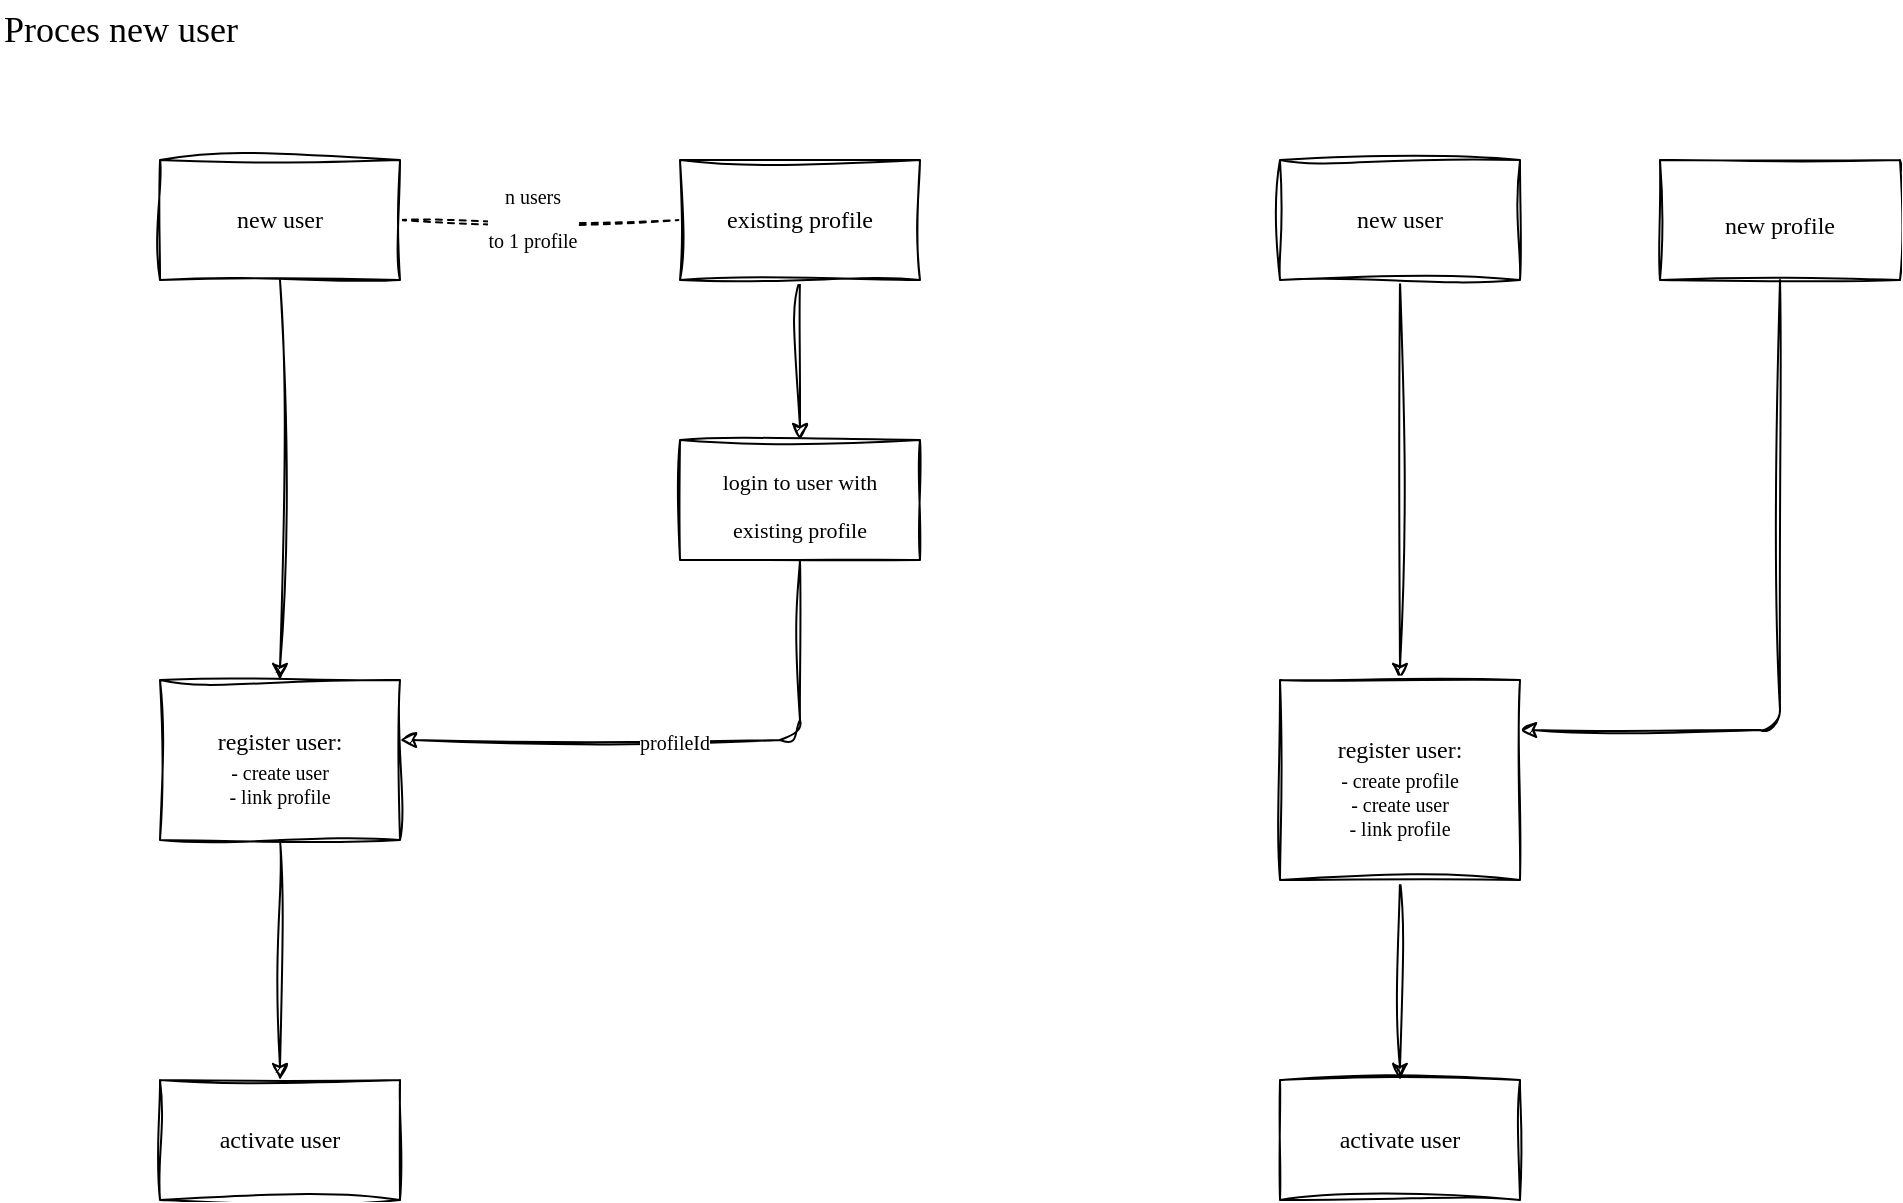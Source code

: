 <mxfile>
    <diagram id="-NNJ_mBUCQnrT3-ZX_VA" name="New User">
        <mxGraphModel dx="1120" dy="1196" grid="1" gridSize="10" guides="1" tooltips="1" connect="1" arrows="1" fold="1" page="1" pageScale="1" pageWidth="1654" pageHeight="1169" math="0" shadow="0">
            <root>
                <mxCell id="0"/>
                <mxCell id="1" parent="0"/>
                <mxCell id="9" style="edgeStyle=orthogonalEdgeStyle;sketch=1;hachureGap=4;jiggle=2;curveFitting=1;html=1;exitX=0.5;exitY=1;exitDx=0;exitDy=0;entryX=0.5;entryY=0;entryDx=0;entryDy=0;fontFamily=Verdana;fontSize=14;spacing=4;" parent="1" source="2" target="6" edge="1">
                    <mxGeometry relative="1" as="geometry"/>
                </mxCell>
                <mxCell id="24" value="" style="edgeStyle=orthogonalEdgeStyle;sketch=1;hachureGap=4;jiggle=2;curveFitting=1;html=1;fontFamily=Verdana;fontSize=18;dashed=1;endArrow=none;endFill=0;startArrow=none;startFill=0;spacing=4;" parent="1" source="2" target="3" edge="1">
                    <mxGeometry relative="1" as="geometry"/>
                </mxCell>
                <mxCell id="25" value="&lt;font style=&quot;font-size: 10px;&quot;&gt;n users&lt;br&gt;to 1 profile&lt;br&gt;&lt;/font&gt;" style="edgeLabel;html=1;align=center;verticalAlign=middle;resizable=0;points=[];fontSize=18;fontFamily=Verdana;spacing=4;" parent="24" vertex="1" connectable="0">
                    <mxGeometry x="-0.057" y="4" relative="1" as="geometry">
                        <mxPoint y="1" as="offset"/>
                    </mxGeometry>
                </mxCell>
                <mxCell id="2" value="&lt;font style=&quot;font-size: 12px;&quot; face=&quot;Verdana&quot;&gt;new user&lt;/font&gt;" style="rounded=0;whiteSpace=wrap;html=1;sketch=1;hachureGap=4;jiggle=2;curveFitting=1;fontFamily=Architects Daughter;fontSource=https%3A%2F%2Ffonts.googleapis.com%2Fcss%3Ffamily%3DArchitects%2BDaughter;fontSize=12;spacing=4;" parent="1" vertex="1">
                    <mxGeometry x="120" y="120" width="120" height="60" as="geometry"/>
                </mxCell>
                <mxCell id="5" value="" style="edgeStyle=none;sketch=1;hachureGap=4;jiggle=2;curveFitting=1;html=1;fontFamily=Architects Daughter;fontSource=https%3A%2F%2Ffonts.googleapis.com%2Fcss%3Ffamily%3DArchitects%2BDaughter;fontSize=16;spacing=4;" parent="1" source="3" target="4" edge="1">
                    <mxGeometry relative="1" as="geometry"/>
                </mxCell>
                <mxCell id="3" value="&lt;font face=&quot;Verdana&quot; style=&quot;font-size: 12px;&quot;&gt;existing profile&lt;/font&gt;" style="rounded=0;whiteSpace=wrap;html=1;sketch=1;hachureGap=4;jiggle=2;curveFitting=1;fontFamily=Architects Daughter;fontSource=https%3A%2F%2Ffonts.googleapis.com%2Fcss%3Ffamily%3DArchitects%2BDaughter;fontSize=12;spacing=4;" parent="1" vertex="1">
                    <mxGeometry x="380" y="120" width="120" height="60" as="geometry"/>
                </mxCell>
                <mxCell id="7" value="" style="edgeStyle=orthogonalEdgeStyle;sketch=1;hachureGap=4;jiggle=2;curveFitting=1;html=1;fontFamily=Verdana;fontSize=14;exitX=0.5;exitY=1;exitDx=0;exitDy=0;spacing=4;" parent="1" source="4" target="6" edge="1">
                    <mxGeometry relative="1" as="geometry">
                        <Array as="points">
                            <mxPoint x="440" y="410"/>
                        </Array>
                    </mxGeometry>
                </mxCell>
                <mxCell id="8" value="profileId" style="edgeLabel;html=1;align=center;verticalAlign=middle;resizable=0;points=[];fontSize=10;fontFamily=Verdana;spacing=4;" parent="7" vertex="1" connectable="0">
                    <mxGeometry x="0.054" y="1" relative="1" as="geometry">
                        <mxPoint as="offset"/>
                    </mxGeometry>
                </mxCell>
                <mxCell id="4" value="&lt;font face=&quot;Verdana&quot; style=&quot;font-size: 11px;&quot;&gt;login to user with existing profile&lt;/font&gt;" style="rounded=0;whiteSpace=wrap;html=1;sketch=1;hachureGap=4;jiggle=2;curveFitting=1;fontFamily=Architects Daughter;fontSource=https%3A%2F%2Ffonts.googleapis.com%2Fcss%3Ffamily%3DArchitects%2BDaughter;fontSize=20;spacing=4;" parent="1" vertex="1">
                    <mxGeometry x="380" y="260" width="120" height="60" as="geometry"/>
                </mxCell>
                <mxCell id="13" value="" style="edgeStyle=orthogonalEdgeStyle;sketch=1;hachureGap=4;jiggle=2;curveFitting=1;html=1;fontFamily=Verdana;fontSize=18;spacing=4;" parent="1" source="6" target="12" edge="1">
                    <mxGeometry relative="1" as="geometry"/>
                </mxCell>
                <mxCell id="6" value="&lt;font face=&quot;Verdana&quot; style=&quot;&quot;&gt;&lt;font style=&quot;font-size: 12px;&quot;&gt;register user:&lt;/font&gt;&lt;br&gt;&lt;div style=&quot;font-size: 10px;&quot;&gt;&lt;span style=&quot;background-color: initial;&quot;&gt;- create user&lt;/span&gt;&lt;/div&gt;&lt;div style=&quot;font-size: 10px;&quot;&gt;&lt;span style=&quot;background-color: initial;&quot;&gt;- link profile&lt;/span&gt;&lt;/div&gt;&lt;/font&gt;" style="rounded=0;whiteSpace=wrap;html=1;sketch=1;hachureGap=4;jiggle=2;curveFitting=1;fontFamily=Architects Daughter;fontSource=https%3A%2F%2Ffonts.googleapis.com%2Fcss%3Ffamily%3DArchitects%2BDaughter;fontSize=20;align=center;spacing=4;" parent="1" vertex="1">
                    <mxGeometry x="120" y="380" width="120" height="80" as="geometry"/>
                </mxCell>
                <mxCell id="10" value="Proces new user" style="text;html=1;strokeColor=none;fillColor=none;align=left;verticalAlign=middle;whiteSpace=wrap;rounded=0;sketch=1;hachureGap=4;jiggle=2;curveFitting=1;fontFamily=Verdana;fontSize=18;" parent="1" vertex="1">
                    <mxGeometry x="40" y="40" width="200" height="30" as="geometry"/>
                </mxCell>
                <mxCell id="12" value="&lt;font face=&quot;Verdana&quot; style=&quot;font-size: 12px;&quot;&gt;activate user&lt;/font&gt;" style="rounded=0;whiteSpace=wrap;html=1;sketch=1;hachureGap=4;jiggle=2;curveFitting=1;fontFamily=Architects Daughter;fontSource=https%3A%2F%2Ffonts.googleapis.com%2Fcss%3Ffamily%3DArchitects%2BDaughter;fontSize=12;spacing=4;" parent="1" vertex="1">
                    <mxGeometry x="120" y="580" width="120" height="60" as="geometry"/>
                </mxCell>
                <mxCell id="14" style="edgeStyle=orthogonalEdgeStyle;sketch=1;hachureGap=4;jiggle=2;curveFitting=1;html=1;exitX=0.5;exitY=1;exitDx=0;exitDy=0;entryX=0.5;entryY=0;entryDx=0;entryDy=0;fontFamily=Verdana;fontSize=14;spacing=4;" parent="1" source="15" target="26" edge="1">
                    <mxGeometry relative="1" as="geometry">
                        <mxPoint x="740" y="380" as="targetPoint"/>
                    </mxGeometry>
                </mxCell>
                <mxCell id="15" value="&lt;font style=&quot;font-size: 12px;&quot; face=&quot;Verdana&quot;&gt;new user&lt;/font&gt;" style="rounded=0;whiteSpace=wrap;html=1;sketch=1;hachureGap=4;jiggle=2;curveFitting=1;fontFamily=Architects Daughter;fontSource=https%3A%2F%2Ffonts.googleapis.com%2Fcss%3Ffamily%3DArchitects%2BDaughter;fontSize=12;spacing=4;" parent="1" vertex="1">
                    <mxGeometry x="680" y="120" width="120" height="60" as="geometry"/>
                </mxCell>
                <mxCell id="17" value="&lt;font face=&quot;Verdana&quot; style=&quot;font-size: 12px;&quot;&gt;new profile&lt;/font&gt;" style="rounded=0;whiteSpace=wrap;html=1;sketch=1;hachureGap=4;jiggle=2;curveFitting=1;fontFamily=Architects Daughter;fontSource=https%3A%2F%2Ffonts.googleapis.com%2Fcss%3Ffamily%3DArchitects%2BDaughter;fontSize=20;spacing=4;" parent="1" vertex="1">
                    <mxGeometry x="870" y="120" width="120" height="60" as="geometry"/>
                </mxCell>
                <mxCell id="18" value="" style="edgeStyle=orthogonalEdgeStyle;sketch=1;hachureGap=4;jiggle=2;curveFitting=1;html=1;fontFamily=Verdana;fontSize=14;exitX=0.5;exitY=1;exitDx=0;exitDy=0;entryX=1;entryY=0.25;entryDx=0;entryDy=0;spacing=4;" parent="1" source="17" target="26" edge="1">
                    <mxGeometry relative="1" as="geometry">
                        <Array as="points">
                            <mxPoint x="930" y="405"/>
                        </Array>
                        <mxPoint x="930" y="320" as="sourcePoint"/>
                        <mxPoint x="840" y="430" as="targetPoint"/>
                    </mxGeometry>
                </mxCell>
                <mxCell id="23" value="&lt;font face=&quot;Verdana&quot; style=&quot;font-size: 12px;&quot;&gt;activate user&lt;/font&gt;" style="rounded=0;whiteSpace=wrap;html=1;sketch=1;hachureGap=4;jiggle=2;curveFitting=1;fontFamily=Architects Daughter;fontSource=https%3A%2F%2Ffonts.googleapis.com%2Fcss%3Ffamily%3DArchitects%2BDaughter;fontSize=12;spacing=4;" parent="1" vertex="1">
                    <mxGeometry x="680" y="580" width="120" height="60" as="geometry"/>
                </mxCell>
                <mxCell id="27" value="" style="edgeStyle=orthogonalEdgeStyle;sketch=1;hachureGap=4;jiggle=2;curveFitting=1;html=1;fontFamily=Verdana;fontSize=14;exitX=0.5;exitY=1;exitDx=0;exitDy=0;spacing=4;" parent="1" source="26" target="23" edge="1">
                    <mxGeometry relative="1" as="geometry">
                        <mxPoint x="780" y="510" as="sourcePoint"/>
                    </mxGeometry>
                </mxCell>
                <mxCell id="26" value="&lt;font face=&quot;Verdana&quot; style=&quot;&quot;&gt;&lt;font style=&quot;font-size: 12px;&quot;&gt;register user:&lt;/font&gt;&lt;br&gt;&lt;div style=&quot;font-size: 10px;&quot;&gt;&lt;span style=&quot;background-color: initial;&quot;&gt;- create profile&lt;/span&gt;&lt;/div&gt;&lt;div style=&quot;font-size: 10px;&quot;&gt;&lt;span style=&quot;background-color: initial;&quot;&gt;- create user&lt;/span&gt;&lt;/div&gt;&lt;div style=&quot;font-size: 10px;&quot;&gt;&lt;span style=&quot;background-color: initial;&quot;&gt;- link profile&lt;/span&gt;&lt;/div&gt;&lt;/font&gt;" style="rounded=0;whiteSpace=wrap;html=1;sketch=1;hachureGap=4;jiggle=2;curveFitting=1;fontFamily=Architects Daughter;fontSource=https%3A%2F%2Ffonts.googleapis.com%2Fcss%3Ffamily%3DArchitects%2BDaughter;fontSize=20;align=center;spacing=4;" parent="1" vertex="1">
                    <mxGeometry x="680" y="380" width="120" height="100" as="geometry"/>
                </mxCell>
            </root>
        </mxGraphModel>
    </diagram>
    <diagram name="User-Group-Role" id="G_cD4Lj9UMhl4RbIUD1w">
        <mxGraphModel dx="1120" dy="1196" grid="1" gridSize="10" guides="1" tooltips="1" connect="1" arrows="1" fold="1" page="1" pageScale="1" pageWidth="1654" pageHeight="1169" math="0" shadow="0">
            <root>
                <mxCell id="HJlX4f6xMtqixYxibxWx-0"/>
                <mxCell id="HJlX4f6xMtqixYxibxWx-1" parent="HJlX4f6xMtqixYxibxWx-0"/>
                <mxCell id="agsiarvZkXdkBKe3mK8e-6" value="" style="edgeStyle=orthogonalEdgeStyle;sketch=1;hachureGap=4;jiggle=2;curveFitting=1;jumpStyle=arc;html=1;strokeColor=#FFFFFF;fontFamily=Verdana;fontSize=10;fontColor=#3333FF;startArrow=none;startFill=0;endArrow=open;endFill=0;" parent="HJlX4f6xMtqixYxibxWx-1" source="HJlX4f6xMtqixYxibxWx-3" target="agsiarvZkXdkBKe3mK8e-5" edge="1">
                    <mxGeometry relative="1" as="geometry"/>
                </mxCell>
                <mxCell id="HJlX4f6xMtqixYxibxWx-3" value="&lt;div style=&quot;background-color: rgb(30, 30, 30); font-family: Menlo, Monaco, &amp;quot;Courier New&amp;quot;, monospace; font-size: 12px; line-height: 18px;&quot;&gt;&lt;font color=&quot;#4ec9b0&quot;&gt;Profile&lt;/font&gt;&lt;/div&gt;" style="rounded=0;whiteSpace=wrap;html=1;sketch=1;hachureGap=4;jiggle=2;curveFitting=1;fontFamily=Architects Daughter;fontSource=https%3A%2F%2Ffonts.googleapis.com%2Fcss%3Ffamily%3DArchitects%2BDaughter;fontSize=20;" parent="HJlX4f6xMtqixYxibxWx-1" vertex="1">
                    <mxGeometry x="100" y="210" width="120" height="30" as="geometry"/>
                </mxCell>
                <mxCell id="HJlX4f6xMtqixYxibxWx-4" value="&lt;div style=&quot;color: rgb(212, 212, 212); background-color: rgb(30, 30, 30); font-family: Menlo, Monaco, &amp;quot;Courier New&amp;quot;, monospace; font-size: 12px; line-height: 18px;&quot;&gt;&lt;span style=&quot;color: #4ec9b0;&quot;&gt;User&lt;/span&gt;&lt;/div&gt;" style="rounded=0;whiteSpace=wrap;html=1;sketch=1;hachureGap=4;jiggle=2;curveFitting=1;fontFamily=Architects Daughter;fontSource=https%3A%2F%2Ffonts.googleapis.com%2Fcss%3Ffamily%3DArchitects%2BDaughter;fontSize=20;" parent="HJlX4f6xMtqixYxibxWx-1" vertex="1">
                    <mxGeometry x="335" y="290" width="120" height="30" as="geometry"/>
                </mxCell>
                <mxCell id="HJlX4f6xMtqixYxibxWx-5" value="" style="edgeStyle=orthogonalEdgeStyle;sketch=1;hachureGap=4;jiggle=2;curveFitting=1;html=1;fontFamily=Verdana;fontSize=16;exitX=0;exitY=0.5;exitDx=0;exitDy=0;entryX=1;entryY=0.5;entryDx=0;entryDy=0;endArrow=open;endFill=0;" parent="HJlX4f6xMtqixYxibxWx-1" source="HJlX4f6xMtqixYxibxWx-21" target="agsiarvZkXdkBKe3mK8e-5" edge="1">
                    <mxGeometry relative="1" as="geometry">
                        <mxPoint x="440" y="230" as="sourcePoint"/>
                        <mxPoint x="520" y="270" as="targetPoint"/>
                    </mxGeometry>
                </mxCell>
                <mxCell id="HJlX4f6xMtqixYxibxWx-6" value="Authorisations in MyinT (authorisations by admin)" style="text;html=1;strokeColor=none;fillColor=none;align=left;verticalAlign=middle;whiteSpace=wrap;rounded=0;sketch=1;hachureGap=4;jiggle=2;curveFitting=1;fontFamily=Verdana;fontSize=16;" parent="HJlX4f6xMtqixYxibxWx-1" vertex="1">
                    <mxGeometry x="80" y="120" width="460" height="40" as="geometry"/>
                </mxCell>
                <mxCell id="HJlX4f6xMtqixYxibxWx-7" value="Authorisations on MyinTObjects (authorisations by users)" style="text;html=1;strokeColor=none;fillColor=none;align=left;verticalAlign=middle;whiteSpace=wrap;rounded=0;sketch=1;hachureGap=4;jiggle=2;curveFitting=1;fontFamily=Verdana;fontSize=16;" parent="HJlX4f6xMtqixYxibxWx-1" vertex="1">
                    <mxGeometry x="80" y="440" width="540" height="40" as="geometry"/>
                </mxCell>
                <mxCell id="HJlX4f6xMtqixYxibxWx-8" value="" style="edgeStyle=orthogonalEdgeStyle;sketch=1;hachureGap=4;jiggle=2;curveFitting=1;html=1;fontFamily=Verdana;fontSize=16;exitX=1;exitY=0.5;exitDx=0;exitDy=0;entryX=0.001;entryY=0.069;entryDx=0;entryDy=0;entryPerimeter=0;" parent="HJlX4f6xMtqixYxibxWx-1" source="4bs6wqDDxSUr4tuoq1ZA-2" target="2udApHAfxnORjAcy5Tnp-0" edge="1">
                    <mxGeometry relative="1" as="geometry">
                        <mxPoint x="301" y="630" as="sourcePoint"/>
                        <mxPoint x="301" y="690" as="targetPoint"/>
                    </mxGeometry>
                </mxCell>
                <mxCell id="HJlX4f6xMtqixYxibxWx-16" value="" style="endArrow=none;dashed=1;html=1;dashPattern=1 3;strokeWidth=2;sketch=1;hachureGap=4;jiggle=2;curveFitting=1;fontFamily=Verdana;fontSize=16;exitX=-0.042;exitY=0.364;exitDx=0;exitDy=0;entryX=0.596;entryY=1.017;entryDx=0;entryDy=0;edgeStyle=orthogonalEdgeStyle;strokeColor=#808080;entryPerimeter=0;exitPerimeter=0;" parent="HJlX4f6xMtqixYxibxWx-1" target="HJlX4f6xMtqixYxibxWx-21" edge="1">
                    <mxGeometry width="50" height="50" relative="1" as="geometry">
                        <mxPoint x="964.54" y="285.48" as="sourcePoint"/>
                        <mxPoint x="1470" y="220" as="targetPoint"/>
                    </mxGeometry>
                </mxCell>
                <mxCell id="HJlX4f6xMtqixYxibxWx-18" value="&lt;div style=&quot;font-size: 10px;&quot;&gt;The administrator has all the CRUD-rights over all the MyinTs and Users.&lt;/div&gt;&lt;div style=&quot;font-size: 10px;&quot;&gt;A user is always owner of his own MyinT and has all the rights (CRUD) in that environment. He can give others read-rights on his MyinT, but nothing more&lt;/div&gt;&lt;div style=&quot;font-size: 10px;&quot;&gt;On an object-level the user can give other users read or update-rights. Other users can never have delete-rights&amp;nbsp; &amp;nbsp;&lt;/div&gt;" style="text;html=1;strokeColor=none;fillColor=none;align=left;verticalAlign=middle;whiteSpace=wrap;rounded=0;sketch=1;hachureGap=4;jiggle=2;curveFitting=1;fontFamily=Verdana;fontSize=10;" parent="HJlX4f6xMtqixYxibxWx-1" vertex="1">
                    <mxGeometry x="80" y="40" width="610" height="60" as="geometry"/>
                </mxCell>
                <mxCell id="HJlX4f6xMtqixYxibxWx-24" value="&lt;div style=&quot;font-size: 12px;&quot;&gt;&lt;span style=&quot;background-color: initial; font-size: 12px;&quot;&gt;Roles:&lt;/span&gt;&lt;/div&gt;&lt;div style=&quot;font-size: 12px;&quot;&gt;&lt;span style=&quot;background-color: initial; font-size: 12px;&quot;&gt;- admin(istrator)&lt;/span&gt;&lt;/div&gt;&lt;div style=&quot;font-size: 12px;&quot;&gt;&lt;span style=&quot;background-color: initial; font-size: 12px;&quot;&gt;- creator&lt;/span&gt;&lt;/div&gt;&lt;div style=&quot;font-size: 12px;&quot;&gt;&lt;span style=&quot;background-color: initial; font-size: 12px;&quot;&gt;- viewer&lt;/span&gt;&lt;/div&gt;&lt;div style=&quot;font-size: 12px;&quot;&gt;&lt;span style=&quot;background-color: initial; font-size: 12px;&quot;&gt;&lt;br&gt;&lt;/span&gt;&lt;/div&gt;" style="text;html=1;strokeColor=none;fillColor=none;align=left;verticalAlign=middle;whiteSpace=wrap;rounded=0;sketch=1;hachureGap=4;jiggle=2;curveFitting=1;fontFamily=Verdana;fontSize=12;" parent="HJlX4f6xMtqixYxibxWx-1" vertex="1">
                    <mxGeometry x="950" y="270" width="130" height="70" as="geometry"/>
                </mxCell>
                <mxCell id="HJlX4f6xMtqixYxibxWx-26" value="&lt;div style=&quot;&quot;&gt;&lt;font style=&quot;font-size: 12px;&quot;&gt;For example a:&lt;/font&gt;&lt;font style=&quot;font-size: 10px;&quot;&gt;&amp;nbsp;&lt;/font&gt;&lt;/div&gt;&lt;div style=&quot;font-size: 10px;&quot;&gt;&lt;font style=&quot;font-size: 10px;&quot;&gt;&lt;font style=&quot;font-size: 10px;&quot;&gt;- MyinT&lt;/font&gt;&lt;/font&gt;&lt;/div&gt;&lt;div style=&quot;font-size: 10px;&quot;&gt;&lt;font style=&quot;font-size: 10px;&quot;&gt;- Piece&lt;/font&gt;&lt;/div&gt;&lt;div style=&quot;font-size: 10px;&quot;&gt;&lt;font style=&quot;font-size: 10px;&quot;&gt;- Frame&amp;nbsp;&lt;/font&gt;&lt;/div&gt;&lt;div style=&quot;font-size: 10px;&quot;&gt;&lt;font style=&quot;font-size: 10px;&quot;&gt;- MyinTSet&lt;/font&gt;&lt;/div&gt;" style="text;html=1;strokeColor=none;fillColor=none;align=left;verticalAlign=middle;whiteSpace=wrap;rounded=0;sketch=1;hachureGap=4;jiggle=2;curveFitting=1;fontFamily=Verdana;fontSize=10;spacing=4;" parent="HJlX4f6xMtqixYxibxWx-1" vertex="1">
                    <mxGeometry x="371" y="495" width="130" height="60" as="geometry"/>
                </mxCell>
                <mxCell id="HJlX4f6xMtqixYxibxWx-27" value="" style="endArrow=none;dashed=1;html=1;dashPattern=1 3;strokeWidth=2;sketch=1;hachureGap=4;jiggle=2;curveFitting=1;fontFamily=Verdana;fontSize=16;entryX=1.017;entryY=0.088;entryDx=0;entryDy=0;edgeStyle=orthogonalEdgeStyle;entryPerimeter=0;strokeColor=#808080;" parent="HJlX4f6xMtqixYxibxWx-1" source="HJlX4f6xMtqixYxibxWx-26" target="4bs6wqDDxSUr4tuoq1ZA-0" edge="1">
                    <mxGeometry width="50" height="50" relative="1" as="geometry">
                        <mxPoint x="778.99" y="749.31" as="sourcePoint"/>
                        <mxPoint x="305.41" y="567.48" as="targetPoint"/>
                    </mxGeometry>
                </mxCell>
                <mxCell id="HJlX4f6xMtqixYxibxWx-12" value="&lt;div style=&quot;background-color: rgb(30, 30, 30); font-family: Menlo, Monaco, &amp;quot;Courier New&amp;quot;, monospace; font-size: 12px; line-height: 18px;&quot;&gt;&lt;font color=&quot;#4ec9b0&quot;&gt;User&lt;/font&gt;&lt;/div&gt;" style="rounded=0;whiteSpace=wrap;html=1;sketch=1;hachureGap=4;jiggle=2;curveFitting=1;fontFamily=Architects Daughter;fontSource=https%3A%2F%2Ffonts.googleapis.com%2Fcss%3Ffamily%3DArchitects%2BDaughter;fontSize=20;" parent="HJlX4f6xMtqixYxibxWx-1" vertex="1">
                    <mxGeometry x="180" y="1020" width="120" height="30" as="geometry"/>
                </mxCell>
                <mxCell id="BTHZDUhX3b0aBkrDdCiE-0" value="&lt;font face=&quot;Menlo, Monaco, Courier New, monospace&quot; color=&quot;#4ec9b0&quot;&gt;&lt;span style=&quot;font-size: 12px; background-color: rgb(30, 30, 30);&quot;&gt;Edge&lt;br&gt;&lt;/span&gt;&lt;/font&gt;&lt;span style=&quot;color: rgb(255, 255, 255); font-family: Menlo, Monaco, &amp;quot;Courier New&amp;quot;, monospace; background-color: rgb(30, 30, 30);&quot;&gt;label: 'token'&lt;/span&gt;&lt;font face=&quot;Menlo, Monaco, Courier New, monospace&quot;&gt;&lt;span style=&quot;font-size: 12px; background-color: rgb(30, 30, 30);&quot;&gt;&lt;br&gt;&lt;/span&gt;&lt;/font&gt;" style="whiteSpace=wrap;html=1;fontFamily=Verdana;fontStyle=0;startSize=30;sketch=1;hachureGap=4;jiggle=2;curveFitting=1;fontSource=https%3A%2F%2Ffonts.googleapis.com%2Fcss%3Ffamily%3DArchitects%2BDaughter;fontSize=10;" parent="HJlX4f6xMtqixYxibxWx-1" vertex="1">
                    <mxGeometry x="500" y="1020" width="140" height="60" as="geometry"/>
                </mxCell>
                <mxCell id="BTHZDUhX3b0aBkrDdCiE-1" value="" style="edgeStyle=orthogonalEdgeStyle;sketch=1;hachureGap=4;jiggle=2;curveFitting=1;html=1;fontFamily=Architects Daughter;fontSource=https%3A%2F%2Ffonts.googleapis.com%2Fcss%3Ffamily%3DArchitects%2BDaughter;fontSize=16;entryX=0;entryY=0.25;entryDx=0;entryDy=0;exitX=1;exitY=0.5;exitDx=0;exitDy=0;" parent="HJlX4f6xMtqixYxibxWx-1" source="HJlX4f6xMtqixYxibxWx-12" target="BTHZDUhX3b0aBkrDdCiE-0" edge="1">
                    <mxGeometry relative="1" as="geometry">
                        <mxPoint x="390" y="814.5" as="targetPoint"/>
                        <mxPoint x="510" y="815" as="sourcePoint"/>
                    </mxGeometry>
                </mxCell>
                <mxCell id="BTHZDUhX3b0aBkrDdCiE-2" value="" style="edgeStyle=orthogonalEdgeStyle;sketch=1;hachureGap=4;jiggle=2;curveFitting=1;html=1;fontFamily=Architects Daughter;fontSource=https%3A%2F%2Ffonts.googleapis.com%2Fcss%3Ffamily%3DArchitects%2BDaughter;fontSize=16;entryX=1;entryY=0.25;entryDx=0;entryDy=0;exitX=0;exitY=0.5;exitDx=0;exitDy=0;" parent="HJlX4f6xMtqixYxibxWx-1" source="BTHZDUhX3b0aBkrDdCiE-3" target="BTHZDUhX3b0aBkrDdCiE-0" edge="1">
                    <mxGeometry relative="1" as="geometry">
                        <mxPoint x="887" y="1045" as="targetPoint"/>
                        <mxPoint x="770" y="1035" as="sourcePoint"/>
                    </mxGeometry>
                </mxCell>
                <mxCell id="BTHZDUhX3b0aBkrDdCiE-3" value="&lt;div style=&quot;background-color: rgb(30, 30, 30); font-family: Menlo, Monaco, &amp;quot;Courier New&amp;quot;, monospace; line-height: 60%;&quot;&gt;&lt;font style=&quot;&quot; color=&quot;#4ec9b0&quot;&gt;&lt;span style=&quot;font-size: 12px;&quot;&gt;Object&lt;/span&gt;&lt;/font&gt;&lt;/div&gt;" style="rounded=0;whiteSpace=wrap;html=1;sketch=1;hachureGap=4;jiggle=2;curveFitting=1;fontFamily=Architects Daughter;fontSource=https%3A%2F%2Ffonts.googleapis.com%2Fcss%3Ffamily%3DArchitects%2BDaughter;fontSize=20;" parent="HJlX4f6xMtqixYxibxWx-1" vertex="1">
                    <mxGeometry x="780" y="1020" width="120" height="30" as="geometry"/>
                </mxCell>
                <mxCell id="2udApHAfxnORjAcy5Tnp-0" value="&lt;span style=&quot;font-weight: normal;&quot;&gt;Tokens&lt;/span&gt;" style="swimlane;whiteSpace=wrap;html=1;sketch=1;hachureGap=4;jiggle=2;curveFitting=1;strokeColor=#F0F0F0;fontFamily=Verdana;fontSize=16;" parent="HJlX4f6xMtqixYxibxWx-1" vertex="1">
                    <mxGeometry x="361" y="710" width="690" height="190" as="geometry"/>
                </mxCell>
                <mxCell id="HJlX4f6xMtqixYxibxWx-36" value="&lt;div style=&quot;background-color: rgb(30, 30, 30); font-family: Menlo, Monaco, &amp;quot;Courier New&amp;quot;, monospace; line-height: 60%;&quot;&gt;&lt;span style=&quot;color: rgb(78, 201, 176); font-size: 12px;&quot;&gt;viewerToken&lt;/span&gt;&lt;br&gt;&lt;/div&gt;" style="rounded=0;whiteSpace=wrap;html=1;sketch=1;hachureGap=4;jiggle=2;curveFitting=1;fontFamily=Architects Daughter;fontSource=https%3A%2F%2Ffonts.googleapis.com%2Fcss%3Ffamily%3DArchitects%2BDaughter;fontSize=20;" parent="2udApHAfxnORjAcy5Tnp-0" vertex="1">
                    <mxGeometry x="20" y="40" width="120" height="30" as="geometry"/>
                </mxCell>
                <mxCell id="fTo_00GJgN8jMX_dFdFk-4" value="&lt;div style=&quot;background-color: rgb(30, 30, 30); font-family: Menlo, Monaco, &amp;quot;Courier New&amp;quot;, monospace; line-height: 60%;&quot;&gt;&lt;font style=&quot;&quot; color=&quot;#4ec9b0&quot;&gt;&lt;span style=&quot;font-size: 12px;&quot;&gt;editorToken&lt;/span&gt;&lt;/font&gt;&lt;/div&gt;" style="rounded=0;whiteSpace=wrap;html=1;sketch=1;hachureGap=4;jiggle=2;curveFitting=1;fontFamily=Architects Daughter;fontSource=https%3A%2F%2Ffonts.googleapis.com%2Fcss%3Ffamily%3DArchitects%2BDaughter;fontSize=20;" parent="2udApHAfxnORjAcy5Tnp-0" vertex="1">
                    <mxGeometry x="20" y="90" width="120" height="30" as="geometry"/>
                </mxCell>
                <mxCell id="HJlX4f6xMtqixYxibxWx-30" value="&lt;div style=&quot;background-color: rgb(30, 30, 30); font-family: Menlo, Monaco, &amp;quot;Courier New&amp;quot;, monospace; font-size: 12px; line-height: 18px;&quot;&gt;&lt;font color=&quot;#4ec9b0&quot;&gt;Role&lt;/font&gt;&lt;/div&gt;" style="rounded=0;whiteSpace=wrap;html=1;sketch=1;hachureGap=4;jiggle=2;curveFitting=1;fontFamily=Architects Daughter;fontSource=https%3A%2F%2Ffonts.googleapis.com%2Fcss%3Ffamily%3DArchitects%2BDaughter;fontSize=20;" parent="2udApHAfxnORjAcy5Tnp-0" vertex="1">
                    <mxGeometry x="250" y="40" width="120" height="30" as="geometry"/>
                </mxCell>
                <mxCell id="fTo_00GJgN8jMX_dFdFk-7" value="" style="edgeStyle=orthogonalEdgeStyle;sketch=1;hachureGap=4;jiggle=2;curveFitting=1;html=1;fontFamily=Architects Daughter;fontSource=https%3A%2F%2Ffonts.googleapis.com%2Fcss%3Ffamily%3DArchitects%2BDaughter;fontSize=16;exitX=0;exitY=0.5;exitDx=0;exitDy=0;entryX=1;entryY=0.5;entryDx=0;entryDy=0;" parent="2udApHAfxnORjAcy5Tnp-0" source="HJlX4f6xMtqixYxibxWx-30" target="HJlX4f6xMtqixYxibxWx-36" edge="1">
                    <mxGeometry relative="1" as="geometry">
                        <mxPoint x="200" y="40" as="targetPoint"/>
                        <mxPoint x="270" y="39.5" as="sourcePoint"/>
                    </mxGeometry>
                </mxCell>
                <mxCell id="HJlX4f6xMtqixYxibxWx-29" value="&lt;div style=&quot;background-color: rgb(30, 30, 30); font-family: Menlo, Monaco, &amp;quot;Courier New&amp;quot;, monospace; font-size: 12px; line-height: 18px;&quot;&gt;&lt;font color=&quot;#4ec9b0&quot;&gt;Permissions&lt;/font&gt;&lt;/div&gt;&lt;div style=&quot;background-color: rgb(30, 30, 30); font-family: Menlo, Monaco, &amp;quot;Courier New&amp;quot;, monospace; line-height: 18px;&quot;&gt;&lt;font style=&quot;font-size: 10px;&quot; color=&quot;#ffffff&quot;&gt;(CRUD)&lt;/font&gt;&lt;/div&gt;" style="rounded=0;whiteSpace=wrap;html=1;sketch=1;hachureGap=4;jiggle=2;curveFitting=1;fontFamily=Architects Daughter;fontSource=https%3A%2F%2Ffonts.googleapis.com%2Fcss%3Ffamily%3DArchitects%2BDaughter;fontSize=20;" parent="2udApHAfxnORjAcy5Tnp-0" vertex="1">
                    <mxGeometry x="527" y="40" width="120" height="50" as="geometry"/>
                </mxCell>
                <mxCell id="HJlX4f6xMtqixYxibxWx-28" value="" style="edgeStyle=orthogonalEdgeStyle;sketch=1;hachureGap=4;jiggle=2;curveFitting=1;html=1;fontFamily=Architects Daughter;fontSource=https%3A%2F%2Ffonts.googleapis.com%2Fcss%3Ffamily%3DArchitects%2BDaughter;fontSize=16;entryX=1;entryY=0.5;entryDx=0;entryDy=0;exitX=0;exitY=0.5;exitDx=0;exitDy=0;" parent="2udApHAfxnORjAcy5Tnp-0" source="HJlX4f6xMtqixYxibxWx-29" target="HJlX4f6xMtqixYxibxWx-30" edge="1">
                    <mxGeometry relative="1" as="geometry">
                        <mxPoint x="220" y="-630" as="targetPoint"/>
                    </mxGeometry>
                </mxCell>
                <mxCell id="4bs6wqDDxSUr4tuoq1ZA-0" value="&lt;span style=&quot;font-family: Menlo, Monaco, &amp;quot;Courier New&amp;quot;, monospace; font-size: 12px; background-color: rgb(30, 30, 30);&quot;&gt;&lt;font color=&quot;#3333ff&quot;&gt;Object:&amp;nbsp;&lt;/font&gt;&lt;/span&gt;&lt;span style=&quot;color: rgb(78, 201, 176); font-family: Menlo, Monaco, &amp;quot;Courier New&amp;quot;, monospace; font-size: 12px; background-color: rgb(30, 30, 30);&quot;&gt;MyintObjectOwner&lt;/span&gt;&lt;span style=&quot;font-family: Menlo, Monaco, &amp;quot;Courier New&amp;quot;, monospace; font-size: 12px; background-color: rgb(30, 30, 30);&quot;&gt;&lt;font color=&quot;#3333ff&quot;&gt;&lt;br&gt;&lt;/font&gt;&lt;/span&gt;" style="swimlane;fontStyle=0;childLayout=stackLayout;horizontal=1;startSize=30;horizontalStack=0;resizeParent=1;resizeParentMax=0;resizeLast=0;collapsible=1;marginBottom=0;whiteSpace=wrap;html=1;sketch=1;hachureGap=4;jiggle=2;curveFitting=1;strokeColor=#808080;fontFamily=Verdana;fontSize=10;fontColor=#999999;fillColor=none;" parent="HJlX4f6xMtqixYxibxWx-1" vertex="1">
                    <mxGeometry x="70" y="555" width="210" height="120" as="geometry"/>
                </mxCell>
                <mxCell id="4bs6wqDDxSUr4tuoq1ZA-1" value="publicView:&amp;nbsp;&lt;span style=&quot;color: rgb(78, 201, 176); font-family: Menlo, Monaco, &amp;quot;Courier New&amp;quot;, monospace; text-align: center; background-color: rgb(30, 30, 30);&quot;&gt;&lt;font style=&quot;font-size: 10px;&quot;&gt;Boolean&lt;/font&gt;&lt;/span&gt;" style="text;strokeColor=none;fillColor=none;align=left;verticalAlign=middle;spacingLeft=4;spacingRight=4;overflow=hidden;points=[[0,0.5],[1,0.5]];portConstraint=eastwest;rotatable=0;whiteSpace=wrap;html=1;fontSize=10;dashed=1;sketch=1;hachureGap=4;jiggle=2;curveFitting=1;fontFamily=Verdana;fontColor=#999999;" parent="4bs6wqDDxSUr4tuoq1ZA-0" vertex="1">
                    <mxGeometry y="30" width="210" height="30" as="geometry"/>
                </mxCell>
                <mxCell id="4bs6wqDDxSUr4tuoq1ZA-2" value="&lt;div style=&quot;text-align: center;&quot;&gt;&lt;font style=&quot;background-color: initial; font-size: 10px;&quot;&gt;tokens&lt;/font&gt;&lt;span style=&quot;background-color: initial; font-size: 10px;&quot;&gt;: &lt;/span&gt;&lt;span style=&quot;font-size: 10px; background-color: rgb(30, 30, 30);&quot;&gt;&lt;font face=&quot;Menlo, Monaco, Courier New, monospace&quot; color=&quot;#4ec9b0&quot;&gt;Tokens&lt;/font&gt;&lt;/span&gt;&lt;/div&gt;" style="text;strokeColor=none;fillColor=none;align=left;verticalAlign=middle;spacingLeft=4;spacingRight=4;overflow=hidden;points=[[0,0.5],[1,0.5]];portConstraint=eastwest;rotatable=0;whiteSpace=wrap;html=1;fontSize=16;dashed=1;sketch=1;hachureGap=4;jiggle=2;curveFitting=1;fontFamily=Verdana;fontColor=#999999;" parent="4bs6wqDDxSUr4tuoq1ZA-0" vertex="1">
                    <mxGeometry y="60" width="210" height="30" as="geometry"/>
                </mxCell>
                <mxCell id="4bs6wqDDxSUr4tuoq1ZA-3" value="&lt;font style=&quot;font-size: 10px;&quot;&gt;..&lt;/font&gt;" style="text;strokeColor=none;fillColor=none;align=left;verticalAlign=middle;spacingLeft=4;spacingRight=4;overflow=hidden;points=[[0,0.5],[1,0.5]];portConstraint=eastwest;rotatable=0;whiteSpace=wrap;html=1;fontSize=16;dashed=1;sketch=1;hachureGap=4;jiggle=2;curveFitting=1;fontFamily=Verdana;fontColor=#999999;" parent="4bs6wqDDxSUr4tuoq1ZA-0" vertex="1">
                    <mxGeometry y="90" width="210" height="30" as="geometry"/>
                </mxCell>
                <mxCell id="wTjkFdpOwwCIrOCn_gf6-0" value="&lt;div style=&quot;&quot;&gt;&lt;span style=&quot;font-size: 12px;&quot;&gt;Viewable for everybody or not&lt;/span&gt;&lt;/div&gt;&lt;div style=&quot;&quot;&gt;&lt;div style=&quot;font-size: 12px;&quot;&gt;&lt;br&gt;&lt;/div&gt;&lt;/div&gt;" style="text;html=1;strokeColor=none;fillColor=none;align=left;verticalAlign=middle;whiteSpace=wrap;rounded=0;sketch=1;hachureGap=4;jiggle=2;curveFitting=1;fontFamily=Verdana;fontSize=10;spacing=4;" parent="HJlX4f6xMtqixYxibxWx-1" vertex="1">
                    <mxGeometry x="521" y="540" width="130" height="45" as="geometry"/>
                </mxCell>
                <mxCell id="wTjkFdpOwwCIrOCn_gf6-1" value="" style="endArrow=none;dashed=1;html=1;dashPattern=1 3;strokeWidth=2;sketch=1;hachureGap=4;jiggle=2;curveFitting=1;fontFamily=Verdana;fontSize=16;edgeStyle=orthogonalEdgeStyle;entryX=1;entryY=0.5;entryDx=0;entryDy=0;exitX=0.5;exitY=1;exitDx=0;exitDy=0;strokeColor=#808080;" parent="HJlX4f6xMtqixYxibxWx-1" source="wTjkFdpOwwCIrOCn_gf6-0" target="4bs6wqDDxSUr4tuoq1ZA-1" edge="1">
                    <mxGeometry width="50" height="50" relative="1" as="geometry">
                        <mxPoint x="896.09" y="809.31" as="sourcePoint"/>
                        <mxPoint x="301" y="600" as="targetPoint"/>
                    </mxGeometry>
                </mxCell>
                <mxCell id="wTjkFdpOwwCIrOCn_gf6-2" value="&lt;div style=&quot;&quot;&gt;&lt;span style=&quot;font-size: 12px;&quot;&gt;Individual rights on a token. Users with token can view or edit the object&lt;/span&gt;&lt;/div&gt;" style="text;html=1;strokeColor=none;fillColor=none;align=left;verticalAlign=middle;whiteSpace=wrap;rounded=0;sketch=1;hachureGap=4;jiggle=2;curveFitting=1;fontFamily=Verdana;fontSize=10;spacing=4;" parent="HJlX4f6xMtqixYxibxWx-1" vertex="1">
                    <mxGeometry x="701" y="555" width="130" height="60" as="geometry"/>
                </mxCell>
                <mxCell id="wTjkFdpOwwCIrOCn_gf6-3" value="" style="endArrow=none;dashed=1;html=1;dashPattern=1 3;strokeWidth=2;sketch=1;hachureGap=4;jiggle=2;curveFitting=1;fontFamily=Verdana;fontSize=16;edgeStyle=orthogonalEdgeStyle;exitX=0.25;exitY=1;exitDx=0;exitDy=0;entryX=0.521;entryY=-0.006;entryDx=0;entryDy=0;entryPerimeter=0;strokeColor=#808080;" parent="HJlX4f6xMtqixYxibxWx-1" source="wTjkFdpOwwCIrOCn_gf6-2" target="2udApHAfxnORjAcy5Tnp-0" edge="1">
                    <mxGeometry width="50" height="50" relative="1" as="geometry">
                        <mxPoint x="1071.09" y="839.31" as="sourcePoint"/>
                        <mxPoint x="721" y="700" as="targetPoint"/>
                    </mxGeometry>
                </mxCell>
                <mxCell id="HJlX4f6xMtqixYxibxWx-15" value="&lt;div style=&quot;font-size: 12px;&quot;&gt;&lt;span style=&quot;background-color: initial; font-size: 12px;&quot;&gt;Role:&lt;/span&gt;&lt;/div&gt;&lt;div style=&quot;font-size: 12px;&quot;&gt;&lt;span style=&quot;background-color: initial; font-size: 12px;&quot;&gt;- viewer (R)&lt;/span&gt;&lt;/div&gt;&lt;div style=&quot;font-size: 12px;&quot;&gt;&lt;span style=&quot;background-color: initial; font-size: 12px;&quot;&gt;- editor (UD)&lt;/span&gt;&lt;/div&gt;" style="text;html=1;strokeColor=none;fillColor=none;align=left;verticalAlign=middle;whiteSpace=wrap;rounded=0;sketch=1;hachureGap=4;jiggle=2;curveFitting=1;fontFamily=Verdana;fontSize=12;" parent="HJlX4f6xMtqixYxibxWx-1" vertex="1">
                    <mxGeometry x="40" y="840" width="100" height="60" as="geometry"/>
                </mxCell>
                <mxCell id="wTjkFdpOwwCIrOCn_gf6-6" value="" style="endArrow=none;dashed=1;html=1;dashPattern=1 3;strokeWidth=2;sketch=1;hachureGap=4;jiggle=2;curveFitting=1;fontFamily=Verdana;fontSize=16;edgeStyle=orthogonalEdgeStyle;exitX=0;exitY=0.5;exitDx=0;exitDy=0;entryX=0;entryY=0.5;entryDx=0;entryDy=0;strokeColor=#808080;" parent="HJlX4f6xMtqixYxibxWx-1" source="4bs6wqDDxSUr4tuoq1ZA-1" target="HJlX4f6xMtqixYxibxWx-15" edge="1">
                    <mxGeometry width="50" height="50" relative="1" as="geometry">
                        <mxPoint x="620" y="790" as="sourcePoint"/>
                        <mxPoint x="165" y="910" as="targetPoint"/>
                    </mxGeometry>
                </mxCell>
                <mxCell id="agsiarvZkXdkBKe3mK8e-1" value="&lt;div style=&quot;&quot;&gt;&lt;span style=&quot;font-size: 12px;&quot;&gt;User has a token through an edge&lt;/span&gt;&lt;/div&gt;" style="text;html=1;strokeColor=none;fillColor=none;align=left;verticalAlign=middle;whiteSpace=wrap;rounded=0;sketch=1;hachureGap=4;jiggle=2;curveFitting=1;fontFamily=Verdana;fontSize=10;spacing=4;" parent="HJlX4f6xMtqixYxibxWx-1" vertex="1">
                    <mxGeometry x="650" y="930" width="130" height="60" as="geometry"/>
                </mxCell>
                <mxCell id="agsiarvZkXdkBKe3mK8e-2" value="" style="endArrow=none;dashed=1;html=1;dashPattern=1 3;strokeWidth=2;sketch=1;hachureGap=4;jiggle=2;curveFitting=1;fontFamily=Verdana;fontSize=16;edgeStyle=orthogonalEdgeStyle;exitX=0.25;exitY=1;exitDx=0;exitDy=0;entryX=0.5;entryY=0;entryDx=0;entryDy=0;strokeColor=#808080;" parent="HJlX4f6xMtqixYxibxWx-1" source="agsiarvZkXdkBKe3mK8e-1" target="BTHZDUhX3b0aBkrDdCiE-0" edge="1">
                    <mxGeometry width="50" height="50" relative="1" as="geometry">
                        <mxPoint x="1020.09" y="1214.31" as="sourcePoint"/>
                        <mxPoint x="570" y="1000" as="targetPoint"/>
                    </mxGeometry>
                </mxCell>
                <mxCell id="agsiarvZkXdkBKe3mK8e-7" value="" style="edgeStyle=orthogonalEdgeStyle;sketch=1;hachureGap=4;jiggle=2;curveFitting=1;jumpStyle=arc;html=1;strokeColor=#FFFFFF;fontFamily=Verdana;fontSize=10;fontColor=#3333FF;startArrow=open;startFill=0;endArrow=none;endFill=0;" parent="HJlX4f6xMtqixYxibxWx-1" source="agsiarvZkXdkBKe3mK8e-5" target="HJlX4f6xMtqixYxibxWx-4" edge="1">
                    <mxGeometry relative="1" as="geometry"/>
                </mxCell>
                <mxCell id="agsiarvZkXdkBKe3mK8e-5" value="&lt;div style=&quot;background-color: rgb(30, 30, 30); font-family: Menlo, Monaco, &amp;quot;Courier New&amp;quot;, monospace; font-size: 12px; line-height: 18px;&quot;&gt;&lt;font color=&quot;#4ec9b0&quot;&gt;ProfileUserRoleEdge&lt;/font&gt;&lt;/div&gt;" style="rounded=0;whiteSpace=wrap;html=1;sketch=1;hachureGap=4;jiggle=2;curveFitting=1;fontFamily=Architects Daughter;fontSource=https%3A%2F%2Ffonts.googleapis.com%2Fcss%3Ffamily%3DArchitects%2BDaughter;fontSize=20;" parent="HJlX4f6xMtqixYxibxWx-1" vertex="1">
                    <mxGeometry x="300" y="210" width="190" height="30" as="geometry"/>
                </mxCell>
                <mxCell id="HJlX4f6xMtqixYxibxWx-20" value="" style="edgeStyle=orthogonalEdgeStyle;sketch=1;hachureGap=4;jiggle=2;curveFitting=1;html=1;fontFamily=Architects Daughter;fontSource=https%3A%2F%2Ffonts.googleapis.com%2Fcss%3Ffamily%3DArchitects%2BDaughter;fontSize=16;entryX=1;entryY=0.5;entryDx=0;entryDy=0;exitX=0;exitY=0.5;exitDx=0;exitDy=0;" parent="HJlX4f6xMtqixYxibxWx-1" source="HJlX4f6xMtqixYxibxWx-23" target="HJlX4f6xMtqixYxibxWx-21" edge="1">
                    <mxGeometry relative="1" as="geometry"/>
                </mxCell>
                <mxCell id="HJlX4f6xMtqixYxibxWx-21" value="&lt;div style=&quot;background-color: rgb(30, 30, 30); font-family: Menlo, Monaco, &amp;quot;Courier New&amp;quot;, monospace; font-size: 12px; line-height: 18px;&quot;&gt;&lt;font color=&quot;#4ec9b0&quot;&gt;Role&lt;/font&gt;&lt;/div&gt;" style="rounded=0;whiteSpace=wrap;html=1;sketch=1;hachureGap=4;jiggle=2;curveFitting=1;fontFamily=Architects Daughter;fontSource=https%3A%2F%2Ffonts.googleapis.com%2Fcss%3Ffamily%3DArchitects%2BDaughter;fontSize=20;" parent="HJlX4f6xMtqixYxibxWx-1" vertex="1">
                    <mxGeometry x="600" y="210" width="120" height="30" as="geometry"/>
                </mxCell>
                <mxCell id="HJlX4f6xMtqixYxibxWx-23" value="&lt;div style=&quot;background-color: rgb(30, 30, 30); font-family: Menlo, Monaco, &amp;quot;Courier New&amp;quot;, monospace; font-size: 12px; line-height: 18px;&quot;&gt;&lt;font color=&quot;#4ec9b0&quot;&gt;Permissions&lt;/font&gt;&lt;/div&gt;&lt;div style=&quot;background-color: rgb(30, 30, 30); font-family: Menlo, Monaco, &amp;quot;Courier New&amp;quot;, monospace; line-height: 18px;&quot;&gt;&lt;font style=&quot;font-size: 10px;&quot; color=&quot;#ffffff&quot;&gt;(CRUD)&lt;/font&gt;&lt;/div&gt;" style="rounded=0;whiteSpace=wrap;html=1;sketch=1;hachureGap=4;jiggle=2;curveFitting=1;fontFamily=Architects Daughter;fontSource=https%3A%2F%2Ffonts.googleapis.com%2Fcss%3Ffamily%3DArchitects%2BDaughter;fontSize=20;" parent="HJlX4f6xMtqixYxibxWx-1" vertex="1">
                    <mxGeometry x="800" y="200" width="120" height="60" as="geometry"/>
                </mxCell>
                <mxCell id="agsiarvZkXdkBKe3mK8e-10" value="" style="endArrow=none;dashed=1;html=1;dashPattern=1 3;strokeWidth=2;sketch=1;hachureGap=4;jiggle=2;curveFitting=1;fontFamily=Verdana;fontSize=16;edgeStyle=orthogonalEdgeStyle;exitX=0.5;exitY=1;exitDx=0;exitDy=0;entryX=1;entryY=1;entryDx=0;entryDy=0;strokeColor=#808080;" parent="HJlX4f6xMtqixYxibxWx-1" source="HJlX4f6xMtqixYxibxWx-30" target="HJlX4f6xMtqixYxibxWx-15" edge="1">
                    <mxGeometry width="50" height="50" relative="1" as="geometry">
                        <mxPoint x="671" y="780" as="sourcePoint"/>
                        <mxPoint x="140" y="870" as="targetPoint"/>
                    </mxGeometry>
                </mxCell>
                <mxCell id="agsiarvZkXdkBKe3mK8e-9" value="&lt;div style=&quot;background-color: rgb(30, 30, 30); font-family: Menlo, Monaco, &amp;quot;Courier New&amp;quot;, monospace; line-height: 60%;&quot;&gt;&lt;font style=&quot;&quot; color=&quot;#4ec9b0&quot;&gt;&lt;span style=&quot;font-size: 12px;&quot;&gt;creatorToken&lt;/span&gt;&lt;/font&gt;&lt;/div&gt;" style="rounded=0;whiteSpace=wrap;html=1;sketch=1;hachureGap=4;jiggle=2;curveFitting=1;fontFamily=Architects Daughter;fontSource=https%3A%2F%2Ffonts.googleapis.com%2Fcss%3Ffamily%3DArchitects%2BDaughter;fontSize=20;" parent="HJlX4f6xMtqixYxibxWx-1" vertex="1">
                    <mxGeometry x="381" y="850" width="120" height="30" as="geometry"/>
                </mxCell>
            </root>
        </mxGraphModel>
    </diagram>
    <diagram id="5QdfrvObfGGvZf5Ojr-f" name="Profile-MyinT-User">
        <mxGraphModel dx="1181" dy="858" grid="1" gridSize="10" guides="1" tooltips="1" connect="1" arrows="1" fold="1" page="1" pageScale="1" pageWidth="1654" pageHeight="1169" math="0" shadow="0">
            <root>
                <mxCell id="0"/>
                <mxCell id="1" parent="0"/>
                <mxCell id="S8i4rom3DUb-oaIDhY_E-65" value="" style="group" parent="1" vertex="1" connectable="0">
                    <mxGeometry x="611" y="800" width="180" height="180" as="geometry"/>
                </mxCell>
                <mxCell id="S8i4rom3DUb-oaIDhY_E-42" value="" style="ellipse;whiteSpace=wrap;html=1;dashed=1;sketch=1;hachureGap=4;jiggle=2;curveFitting=1;fontFamily=Verdana;fontSize=10;fontColor=#999999;fillColor=none;strokeColor=#808080;" parent="S8i4rom3DUb-oaIDhY_E-65" vertex="1">
                    <mxGeometry width="180" height="180" as="geometry"/>
                </mxCell>
                <mxCell id="S8i4rom3DUb-oaIDhY_E-7" value="Piece" style="whiteSpace=wrap;html=1;fontFamily=Verdana;fontStyle=0;startSize=30;sketch=1;hachureGap=4;jiggle=2;curveFitting=1;fontSource=https%3A%2F%2Ffonts.googleapis.com%2Fcss%3Ffamily%3DArchitects%2BDaughter;fontSize=10;" parent="S8i4rom3DUb-oaIDhY_E-65" vertex="1">
                    <mxGeometry x="30" y="35" width="120" height="25" as="geometry"/>
                </mxCell>
                <mxCell id="S8i4rom3DUb-oaIDhY_E-9" value="Frames" style="whiteSpace=wrap;html=1;fontFamily=Verdana;fontStyle=0;startSize=30;sketch=1;hachureGap=4;jiggle=2;curveFitting=1;fontSource=https%3A%2F%2Ffonts.googleapis.com%2Fcss%3Ffamily%3DArchitects%2BDaughter;fontSize=10;" parent="S8i4rom3DUb-oaIDhY_E-65" vertex="1">
                    <mxGeometry x="30" y="73.5" width="120" height="25" as="geometry"/>
                </mxCell>
                <mxCell id="S8i4rom3DUb-oaIDhY_E-56" value="Tags" style="whiteSpace=wrap;html=1;fontFamily=Verdana;fontStyle=0;startSize=30;sketch=1;hachureGap=4;jiggle=2;curveFitting=1;fontSource=https%3A%2F%2Ffonts.googleapis.com%2Fcss%3Ffamily%3DArchitects%2BDaughter;fontSize=10;" parent="S8i4rom3DUb-oaIDhY_E-65" vertex="1">
                    <mxGeometry x="30" y="115" width="120" height="25" as="geometry"/>
                </mxCell>
                <mxCell id="OPkIbfuIW1W34GBJy1je-8" value="" style="ellipse;whiteSpace=wrap;html=1;dashed=1;sketch=1;hachureGap=4;jiggle=2;curveFitting=1;fontFamily=Verdana;fontSize=10;fontColor=#999999;fillColor=none;strokeColor=#808080;" vertex="1" parent="1">
                    <mxGeometry x="347.43" y="680" width="180" height="80" as="geometry"/>
                </mxCell>
                <mxCell id="S8i4rom3DUb-oaIDhY_E-8" value="" style="edgeStyle=orthogonalEdgeStyle;hachureGap=4;html=1;fontFamily=Verdana;fontSize=12;startArrow=open;startFill=0;endArrow=none;endFill=0;exitX=1;exitY=0.5;exitDx=0;exitDy=0;entryX=0.5;entryY=0;entryDx=0;entryDy=0;" parent="1" target="S8i4rom3DUb-oaIDhY_E-42" edge="1" source="OPkIbfuIW1W34GBJy1je-8">
                    <mxGeometry relative="1" as="geometry">
                        <mxPoint x="300" y="430" as="sourcePoint"/>
                        <Array as="points">
                            <mxPoint x="700" y="720"/>
                        </Array>
                    </mxGeometry>
                </mxCell>
                <mxCell id="S8i4rom3DUb-oaIDhY_E-2" value="MyinT" style="swimlane;fontStyle=0;childLayout=stackLayout;horizontal=1;startSize=30;horizontalStack=0;resizeParent=1;resizeParentMax=0;resizeLast=0;collapsible=1;marginBottom=0;whiteSpace=wrap;html=1;sketch=1;hachureGap=4;jiggle=2;curveFitting=1;fontFamily=Verdana;fontSize=12;" parent="1" vertex="1">
                    <mxGeometry x="140" y="480" width="120" height="90" as="geometry"/>
                </mxCell>
                <mxCell id="S8i4rom3DUb-oaIDhY_E-3" value="title" style="text;strokeColor=none;fillColor=none;align=left;verticalAlign=middle;spacingLeft=4;spacingRight=4;overflow=hidden;points=[[0,0.5],[1,0.5]];portConstraint=eastwest;rotatable=0;whiteSpace=wrap;html=1;fontSize=10;sketch=1;hachureGap=4;jiggle=2;curveFitting=1;fontFamily=Verdana;" parent="S8i4rom3DUb-oaIDhY_E-2" vertex="1">
                    <mxGeometry y="30" width="120" height="30" as="geometry"/>
                </mxCell>
                <mxCell id="S8i4rom3DUb-oaIDhY_E-4" value="..." style="text;strokeColor=none;fillColor=none;align=left;verticalAlign=middle;spacingLeft=4;spacingRight=4;overflow=hidden;points=[[0,0.5],[1,0.5]];portConstraint=eastwest;rotatable=0;whiteSpace=wrap;html=1;fontSize=10;sketch=1;hachureGap=4;jiggle=2;curveFitting=1;fontFamily=Verdana;" parent="S8i4rom3DUb-oaIDhY_E-2" vertex="1">
                    <mxGeometry y="60" width="120" height="30" as="geometry"/>
                </mxCell>
                <mxCell id="S8i4rom3DUb-oaIDhY_E-12" value="" style="edgeStyle=orthogonalEdgeStyle;hachureGap=4;html=1;fontFamily=Verdana;fontSize=12;startArrow=none;startFill=0;endArrow=open;endFill=0;exitX=0.408;exitY=-0.022;exitDx=0;exitDy=0;exitPerimeter=0;" parent="1" source="S8i4rom3DUb-oaIDhY_E-2" target="S8i4rom3DUb-oaIDhY_E-17" edge="1">
                    <mxGeometry relative="1" as="geometry">
                        <mxPoint x="20" y="486" as="sourcePoint"/>
                        <mxPoint x="110" y="420" as="targetPoint"/>
                    </mxGeometry>
                </mxCell>
                <mxCell id="S8i4rom3DUb-oaIDhY_E-13" value="User 1" style="whiteSpace=wrap;html=1;fontFamily=Verdana;fontStyle=0;startSize=30;sketch=1;hachureGap=4;jiggle=2;curveFitting=1;fontSource=https%3A%2F%2Ffonts.googleapis.com%2Fcss%3Ffamily%3DArchitects%2BDaughter;fontSize=10;" parent="1" vertex="1">
                    <mxGeometry x="400" y="215" width="120" height="25" as="geometry"/>
                </mxCell>
                <mxCell id="S8i4rom3DUb-oaIDhY_E-14" value="User n" style="whiteSpace=wrap;html=1;fontFamily=Verdana;fontStyle=0;startSize=30;sketch=1;hachureGap=4;jiggle=2;curveFitting=1;fontSource=https%3A%2F%2Ffonts.googleapis.com%2Fcss%3Ffamily%3DArchitects%2BDaughter;fontSize=10;" parent="1" vertex="1">
                    <mxGeometry x="400" y="255" width="120" height="25" as="geometry"/>
                </mxCell>
                <mxCell id="S8i4rom3DUb-oaIDhY_E-17" value="Profile" style="swimlane;fontStyle=0;childLayout=stackLayout;horizontal=1;startSize=30;horizontalStack=0;resizeParent=1;resizeParentMax=0;resizeLast=0;collapsible=1;marginBottom=0;whiteSpace=wrap;html=1;sketch=1;hachureGap=4;jiggle=2;curveFitting=1;fontFamily=Verdana;fontSize=12;" parent="1" vertex="1">
                    <mxGeometry x="120" y="240" width="140" height="120" as="geometry"/>
                </mxCell>
                <mxCell id="S8i4rom3DUb-oaIDhY_E-18" value="firstName" style="text;strokeColor=none;fillColor=none;align=left;verticalAlign=middle;spacingLeft=4;spacingRight=4;overflow=hidden;points=[[0,0.5],[1,0.5]];portConstraint=eastwest;rotatable=0;whiteSpace=wrap;html=1;fontSize=10;sketch=1;hachureGap=4;jiggle=2;curveFitting=1;fontFamily=Verdana;" parent="S8i4rom3DUb-oaIDhY_E-17" vertex="1">
                    <mxGeometry y="30" width="140" height="30" as="geometry"/>
                </mxCell>
                <mxCell id="S8i4rom3DUb-oaIDhY_E-19" value="lastName" style="text;strokeColor=none;fillColor=none;align=left;verticalAlign=middle;spacingLeft=4;spacingRight=4;overflow=hidden;points=[[0,0.5],[1,0.5]];portConstraint=eastwest;rotatable=0;whiteSpace=wrap;html=1;fontSize=10;sketch=1;hachureGap=4;jiggle=2;curveFitting=1;fontFamily=Verdana;" parent="S8i4rom3DUb-oaIDhY_E-17" vertex="1">
                    <mxGeometry y="60" width="140" height="30" as="geometry"/>
                </mxCell>
                <mxCell id="S8i4rom3DUb-oaIDhY_E-21" value="..." style="text;strokeColor=none;fillColor=none;align=left;verticalAlign=middle;spacingLeft=4;spacingRight=4;overflow=hidden;points=[[0,0.5],[1,0.5]];portConstraint=eastwest;rotatable=0;whiteSpace=wrap;html=1;fontSize=10;sketch=1;hachureGap=4;jiggle=2;curveFitting=1;fontFamily=Verdana;" parent="S8i4rom3DUb-oaIDhY_E-17" vertex="1">
                    <mxGeometry y="90" width="140" height="30" as="geometry"/>
                </mxCell>
                <mxCell id="S8i4rom3DUb-oaIDhY_E-22" value="" style="edgeStyle=orthogonalEdgeStyle;hachureGap=4;html=1;fontFamily=Verdana;fontSize=12;startArrow=none;startFill=0;endArrow=open;endFill=0;entryX=0;entryY=0.5;entryDx=0;entryDy=0;" parent="1" target="S8i4rom3DUb-oaIDhY_E-13" edge="1">
                    <mxGeometry relative="1" as="geometry">
                        <mxPoint x="260" y="260" as="sourcePoint"/>
                        <mxPoint x="309.02" y="487.5" as="targetPoint"/>
                    </mxGeometry>
                </mxCell>
                <mxCell id="S8i4rom3DUb-oaIDhY_E-23" value="" style="edgeStyle=orthogonalEdgeStyle;hachureGap=4;html=1;fontFamily=Verdana;fontSize=12;startArrow=none;startFill=0;endArrow=open;endFill=0;entryX=0;entryY=0.5;entryDx=0;entryDy=0;" parent="1" target="S8i4rom3DUb-oaIDhY_E-14" edge="1">
                    <mxGeometry relative="1" as="geometry">
                        <mxPoint x="260" y="260" as="sourcePoint"/>
                        <mxPoint x="249.02" y="475" as="targetPoint"/>
                    </mxGeometry>
                </mxCell>
                <mxCell id="4V6GmGcU3HznL5H_fqXT-4" value="" style="edgeStyle=orthogonalEdgeStyle;sketch=1;hachureGap=4;jiggle=2;curveFitting=1;jumpStyle=arc;html=1;strokeColor=#FFFFFF;fontFamily=Verdana;fontSize=10;fontColor=#3333FF;startArrow=open;startFill=0;endArrow=none;endFill=0;exitX=1;exitY=0.5;exitDx=0;exitDy=0;" parent="1" source="uxMtNxifXz0E7YkbV8kP-11" target="4V6GmGcU3HznL5H_fqXT-3" edge="1">
                    <mxGeometry relative="1" as="geometry"/>
                </mxCell>
                <mxCell id="S8i4rom3DUb-oaIDhY_E-25" value="Organisation" style="whiteSpace=wrap;html=1;fontFamily=Verdana;fontStyle=0;startSize=30;sketch=1;hachureGap=4;jiggle=2;curveFitting=1;fontSource=https%3A%2F%2Ffonts.googleapis.com%2Fcss%3Ffamily%3DArchitects%2BDaughter;fontSize=10;" parent="1" vertex="1">
                    <mxGeometry x="970" y="88.75" width="120" height="25" as="geometry"/>
                </mxCell>
                <mxCell id="S8i4rom3DUb-oaIDhY_E-28" value="Organisation" style="whiteSpace=wrap;html=1;fontFamily=Verdana;fontStyle=0;startSize=30;sketch=1;hachureGap=4;jiggle=2;curveFitting=1;fontSource=https%3A%2F%2Ffonts.googleapis.com%2Fcss%3Ffamily%3DArchitects%2BDaughter;fontSize=10;" parent="1" vertex="1">
                    <mxGeometry x="1070" y="168.75" width="120" height="25" as="geometry"/>
                </mxCell>
                <mxCell id="S8i4rom3DUb-oaIDhY_E-29" value="Organisation" style="whiteSpace=wrap;html=1;fontFamily=Verdana;fontStyle=0;startSize=30;sketch=1;hachureGap=4;jiggle=2;curveFitting=1;fontSource=https%3A%2F%2Ffonts.googleapis.com%2Fcss%3Ffamily%3DArchitects%2BDaughter;fontSize=10;" parent="1" vertex="1">
                    <mxGeometry x="1100" y="290" width="120" height="25" as="geometry"/>
                </mxCell>
                <mxCell id="S8i4rom3DUb-oaIDhY_E-38" value="" style="endArrow=open;html=1;hachureGap=4;fontFamily=Verdana;fontSize=10;entryX=0.5;entryY=1;entryDx=0;entryDy=0;edgeStyle=orthogonalEdgeStyle;exitX=1;exitY=0.5;exitDx=0;exitDy=0;dashed=1;startArrow=none;startFill=0;endFill=0;" parent="1" source="S8i4rom3DUb-oaIDhY_E-42" target="S8i4rom3DUb-oaIDhY_E-46" edge="1">
                    <mxGeometry width="50" height="50" relative="1" as="geometry">
                        <mxPoint x="670" y="600" as="sourcePoint"/>
                        <mxPoint x="640" y="380" as="targetPoint"/>
                    </mxGeometry>
                </mxCell>
                <mxCell id="S8i4rom3DUb-oaIDhY_E-39" value="subsets of Profile's MyinT" style="edgeLabel;html=1;align=center;verticalAlign=middle;resizable=0;points=[];fontSize=10;fontFamily=Verdana;fontColor=#B3B3B3;" parent="S8i4rom3DUb-oaIDhY_E-38" vertex="1" connectable="0">
                    <mxGeometry x="-0.134" y="-1" relative="1" as="geometry">
                        <mxPoint as="offset"/>
                    </mxGeometry>
                </mxCell>
                <mxCell id="S8i4rom3DUb-oaIDhY_E-44" value="" style="edgeStyle=orthogonalEdgeStyle;hachureGap=4;html=1;fontFamily=Verdana;fontSize=12;startArrow=none;startFill=0;endArrow=open;endFill=0;entryX=0;entryY=0.5;entryDx=0;entryDy=0;exitX=1;exitY=0.5;exitDx=0;exitDy=0;" parent="1" source="S8i4rom3DUb-oaIDhY_E-25" target="uxMtNxifXz0E7YkbV8kP-11" edge="1">
                    <mxGeometry relative="1" as="geometry">
                        <mxPoint x="1230" y="70" as="sourcePoint"/>
                        <mxPoint x="480" y="210" as="targetPoint"/>
                    </mxGeometry>
                </mxCell>
                <mxCell id="S8i4rom3DUb-oaIDhY_E-50" value="Organisation" style="whiteSpace=wrap;html=1;fontFamily=Verdana;fontStyle=0;startSize=30;sketch=1;hachureGap=4;jiggle=2;curveFitting=1;fontSource=https%3A%2F%2Ffonts.googleapis.com%2Fcss%3Ffamily%3DArchitects%2BDaughter;fontSize=10;" parent="1" vertex="1">
                    <mxGeometry x="1010" y="230" width="120" height="25" as="geometry"/>
                </mxCell>
                <mxCell id="S8i4rom3DUb-oaIDhY_E-62" value="" style="edgeStyle=orthogonalEdgeStyle;hachureGap=4;html=1;fontFamily=Verdana;fontSize=12;startArrow=open;startFill=0;endArrow=none;endFill=0;entryX=0;entryY=0.5;entryDx=0;entryDy=0;exitX=0.65;exitY=1;exitDx=0;exitDy=0;jumpStyle=arc;exitPerimeter=0;" parent="1" source="S8i4rom3DUb-oaIDhY_E-14" target="S8i4rom3DUb-oaIDhY_E-47" edge="1">
                    <mxGeometry relative="1" as="geometry">
                        <mxPoint x="880" y="160" as="sourcePoint"/>
                        <mxPoint x="530" y="237.5" as="targetPoint"/>
                    </mxGeometry>
                </mxCell>
                <mxCell id="uxMtNxifXz0E7YkbV8kP-1" value="MyinTset for this User" style="edgeLabel;html=1;align=center;verticalAlign=middle;resizable=0;points=[];fontSize=10;fontFamily=Verdana;fontColor=#999999;" parent="S8i4rom3DUb-oaIDhY_E-62" vertex="1" connectable="0">
                    <mxGeometry x="0.099" y="-2" relative="1" as="geometry">
                        <mxPoint as="offset"/>
                    </mxGeometry>
                </mxCell>
                <mxCell id="S8i4rom3DUb-oaIDhY_E-63" value="" style="edgeStyle=orthogonalEdgeStyle;hachureGap=4;html=1;fontFamily=Verdana;fontSize=12;startArrow=open;startFill=0;endArrow=none;endFill=0;entryX=0;entryY=0.5;entryDx=0;entryDy=0;jumpStyle=arc;exitX=1;exitY=0.5;exitDx=0;exitDy=0;" parent="1" source="S8i4rom3DUb-oaIDhY_E-13" target="S8i4rom3DUb-oaIDhY_E-24" edge="1">
                    <mxGeometry relative="1" as="geometry">
                        <mxPoint x="690" y="210" as="sourcePoint"/>
                        <mxPoint x="850" y="550" as="targetPoint"/>
                        <Array as="points">
                            <mxPoint x="670" y="228"/>
                            <mxPoint x="670" y="483"/>
                        </Array>
                    </mxGeometry>
                </mxCell>
                <mxCell id="uxMtNxifXz0E7YkbV8kP-2" value="MyinTSet for this User" style="edgeLabel;html=1;align=center;verticalAlign=middle;resizable=0;points=[];fontSize=10;fontFamily=Verdana;fontColor=#999999;" parent="S8i4rom3DUb-oaIDhY_E-63" vertex="1" connectable="0">
                    <mxGeometry x="0.28" y="1" relative="1" as="geometry">
                        <mxPoint as="offset"/>
                    </mxGeometry>
                </mxCell>
                <mxCell id="S8i4rom3DUb-oaIDhY_E-66" value="" style="group" parent="1" vertex="1" connectable="0">
                    <mxGeometry x="800" y="400" width="200" height="170" as="geometry"/>
                </mxCell>
                <mxCell id="S8i4rom3DUb-oaIDhY_E-46" value="" style="ellipse;whiteSpace=wrap;html=1;dashed=1;sketch=1;hachureGap=4;jiggle=2;curveFitting=1;fontFamily=Verdana;fontSize=10;fontColor=#999999;fillColor=none;strokeColor=#808080;" parent="S8i4rom3DUb-oaIDhY_E-66" vertex="1">
                    <mxGeometry width="200" height="170" as="geometry"/>
                </mxCell>
                <mxCell id="S8i4rom3DUb-oaIDhY_E-24" value="MyinTSet" style="whiteSpace=wrap;html=1;fontFamily=Verdana;fontStyle=0;startSize=30;sketch=1;hachureGap=4;jiggle=2;curveFitting=1;fontSource=https%3A%2F%2Ffonts.googleapis.com%2Fcss%3Ffamily%3DArchitects%2BDaughter;fontSize=10;" parent="S8i4rom3DUb-oaIDhY_E-66" vertex="1">
                    <mxGeometry x="40" y="70" width="120" height="25" as="geometry"/>
                </mxCell>
                <mxCell id="S8i4rom3DUb-oaIDhY_E-43" value="MyinTSet" style="whiteSpace=wrap;html=1;fontFamily=Verdana;fontStyle=0;startSize=30;sketch=1;hachureGap=4;jiggle=2;curveFitting=1;fontSource=https%3A%2F%2Ffonts.googleapis.com%2Fcss%3Ffamily%3DArchitects%2BDaughter;fontSize=10;" parent="S8i4rom3DUb-oaIDhY_E-66" vertex="1">
                    <mxGeometry x="40" y="26" width="120" height="25" as="geometry"/>
                </mxCell>
                <mxCell id="S8i4rom3DUb-oaIDhY_E-47" value="MyinTSet" style="whiteSpace=wrap;html=1;fontFamily=Verdana;fontStyle=0;startSize=30;sketch=1;hachureGap=4;jiggle=2;curveFitting=1;fontSource=https%3A%2F%2Ffonts.googleapis.com%2Fcss%3Ffamily%3DArchitects%2BDaughter;fontSize=10;" parent="S8i4rom3DUb-oaIDhY_E-66" vertex="1">
                    <mxGeometry x="40" y="111.5" width="120" height="25" as="geometry"/>
                </mxCell>
                <mxCell id="uxMtNxifXz0E7YkbV8kP-6" value="" style="edgeStyle=orthogonalEdgeStyle;hachureGap=4;html=1;fontFamily=Verdana;fontSize=12;startArrow=open;startFill=0;endArrow=none;endFill=0;entryX=1;entryY=0.5;entryDx=0;entryDy=0;exitX=0;exitY=0.5;exitDx=0;exitDy=0;" parent="1" source="S8i4rom3DUb-oaIDhY_E-50" target="4V6GmGcU3HznL5H_fqXT-7" edge="1">
                    <mxGeometry relative="1" as="geometry">
                        <mxPoint x="1300" y="503" as="sourcePoint"/>
                        <mxPoint x="1057" y="182.5" as="targetPoint"/>
                    </mxGeometry>
                </mxCell>
                <mxCell id="uxMtNxifXz0E7YkbV8kP-11" value="OrganisationTribeEdge" style="whiteSpace=wrap;html=1;fontFamily=Verdana;fontStyle=0;startSize=30;sketch=1;hachureGap=4;jiggle=2;curveFitting=1;fontSource=https%3A%2F%2Ffonts.googleapis.com%2Fcss%3Ffamily%3DArchitects%2BDaughter;fontSize=10;" parent="1" vertex="1">
                    <mxGeometry x="1180" y="88.75" width="137" height="25" as="geometry"/>
                </mxCell>
                <mxCell id="uxMtNxifXz0E7YkbV8kP-12" value="" style="endArrow=open;html=1;sketch=0;hachureGap=4;jiggle=2;curveFitting=1;fontFamily=Verdana;fontSize=10;fontColor=#999999;jumpStyle=arc;entryX=0.5;entryY=1;entryDx=0;entryDy=0;exitX=0.25;exitY=0;exitDx=0;exitDy=0;edgeStyle=orthogonalEdgeStyle;endFill=0;" parent="1" source="S8i4rom3DUb-oaIDhY_E-13" target="7U--d2hOyr0gnAxGqEzt-1" edge="1">
                    <mxGeometry width="50" height="50" relative="1" as="geometry">
                        <mxPoint x="410" y="210" as="sourcePoint"/>
                        <mxPoint x="460" y="160" as="targetPoint"/>
                    </mxGeometry>
                </mxCell>
                <mxCell id="7U--d2hOyr0gnAxGqEzt-2" value="" style="edgeStyle=orthogonalEdgeStyle;sketch=0;hachureGap=4;jiggle=2;curveFitting=1;jumpStyle=arc;html=1;fontFamily=Verdana;fontSize=10;fontColor=#999999;startArrow=open;startFill=0;endArrow=none;endFill=0;exitX=0;exitY=0.5;exitDx=0;exitDy=0;entryX=1;entryY=0.5;entryDx=0;entryDy=0;" parent="1" source="S8i4rom3DUb-oaIDhY_E-25" target="7U--d2hOyr0gnAxGqEzt-1" edge="1">
                    <mxGeometry relative="1" as="geometry">
                        <mxPoint x="820" y="140" as="sourcePoint"/>
                    </mxGeometry>
                </mxCell>
                <mxCell id="4V6GmGcU3HznL5H_fqXT-10" value="&lt;span style=&quot;color: rgb(153, 153, 153);&quot;&gt;User has certain rigths in this Organisation&lt;/span&gt;" style="edgeLabel;html=1;align=center;verticalAlign=middle;resizable=0;points=[];fontSize=10;fontFamily=Verdana;fontColor=#3333FF;" parent="7U--d2hOyr0gnAxGqEzt-2" vertex="1" connectable="0">
                    <mxGeometry x="-0.219" y="1" relative="1" as="geometry">
                        <mxPoint x="-26" y="-1" as="offset"/>
                    </mxGeometry>
                </mxCell>
                <mxCell id="7U--d2hOyr0gnAxGqEzt-1" value="Tribe" style="whiteSpace=wrap;html=1;fontSize=10;fontFamily=Verdana;fontStyle=0;startSize=30;sketch=1;hachureGap=4;jiggle=2;curveFitting=1;fontSource=https%3A%2F%2Ffonts.googleapis.com%2Fcss%3Ffamily%3DArchitects%2BDaughter;" parent="1" vertex="1">
                    <mxGeometry x="560" y="91.25" width="120" height="22.5" as="geometry"/>
                </mxCell>
                <mxCell id="66a89BizJdPZ3Lo6moH5-2" value="" style="endArrow=open;html=1;sketch=0;hachureGap=4;jiggle=2;curveFitting=1;fontFamily=Verdana;fontSize=10;fontColor=#999999;jumpStyle=arc;entryX=0;entryY=0.5;entryDx=0;entryDy=0;exitX=0.75;exitY=0;exitDx=0;exitDy=0;edgeStyle=orthogonalEdgeStyle;endFill=0;" parent="1" source="S8i4rom3DUb-oaIDhY_E-13" target="4V6GmGcU3HznL5H_fqXT-7" edge="1">
                    <mxGeometry width="50" height="50" relative="1" as="geometry">
                        <mxPoint x="440" y="225" as="sourcePoint"/>
                        <mxPoint x="888.5" y="125" as="targetPoint"/>
                    </mxGeometry>
                </mxCell>
                <mxCell id="4V6GmGcU3HznL5H_fqXT-1" value="&lt;div style=&quot;&quot;&gt;&lt;font style=&quot;font-size: 10px;&quot;&gt;Set of users with their role in this Tribe&lt;/font&gt;&lt;/div&gt;" style="text;html=1;strokeColor=none;fillColor=none;align=left;verticalAlign=middle;whiteSpace=wrap;rounded=0;sketch=1;hachureGap=4;jiggle=2;curveFitting=1;fontFamily=Verdana;fontSize=10;spacing=4;" parent="1" vertex="1">
                    <mxGeometry x="377.43" y="50" width="130" height="29.31" as="geometry"/>
                </mxCell>
                <mxCell id="4V6GmGcU3HznL5H_fqXT-2" value="" style="endArrow=none;dashed=1;html=1;dashPattern=1 3;strokeWidth=2;sketch=1;hachureGap=4;jiggle=2;curveFitting=1;fontFamily=Verdana;fontSize=16;edgeStyle=orthogonalEdgeStyle;strokeColor=#808080;exitX=1;exitY=0.5;exitDx=0;exitDy=0;" parent="1" source="4V6GmGcU3HznL5H_fqXT-1" edge="1">
                    <mxGeometry width="50" height="50" relative="1" as="geometry">
                        <mxPoint x="785.42" y="275.0" as="sourcePoint"/>
                        <mxPoint x="610" y="90" as="targetPoint"/>
                    </mxGeometry>
                </mxCell>
                <mxCell id="4V6GmGcU3HznL5H_fqXT-3" value="Tribe" style="whiteSpace=wrap;html=1;fontFamily=Verdana;fontStyle=0;startSize=30;sketch=1;hachureGap=4;jiggle=2;curveFitting=1;fontSource=https%3A%2F%2Ffonts.googleapis.com%2Fcss%3Ffamily%3DArchitects%2BDaughter;fontSize=10;" parent="1" vertex="1">
                    <mxGeometry x="1400" y="88.75" width="120" height="25" as="geometry"/>
                </mxCell>
                <mxCell id="4V6GmGcU3HznL5H_fqXT-7" value="Tribe" style="whiteSpace=wrap;html=1;fontSize=10;fontFamily=Verdana;fontStyle=0;startSize=30;sketch=1;hachureGap=4;jiggle=2;curveFitting=1;fontSource=https%3A%2F%2Ffonts.googleapis.com%2Fcss%3Ffamily%3DArchitects%2BDaughter;" parent="1" vertex="1">
                    <mxGeometry x="740" y="171.25" width="120" height="22.5" as="geometry"/>
                </mxCell>
                <mxCell id="4V6GmGcU3HznL5H_fqXT-11" value="&lt;div style=&quot;&quot;&gt;&lt;font style=&quot;font-size: 10px;&quot;&gt;Subset of users within this organisation&lt;/font&gt;&lt;/div&gt;" style="text;html=1;strokeColor=none;fillColor=none;align=left;verticalAlign=middle;whiteSpace=wrap;rounded=0;sketch=1;hachureGap=4;jiggle=2;curveFitting=1;fontFamily=Verdana;fontSize=10;spacing=4;" parent="1" vertex="1">
                    <mxGeometry x="1490" y="20" width="130" height="30" as="geometry"/>
                </mxCell>
                <mxCell id="4V6GmGcU3HznL5H_fqXT-12" value="" style="endArrow=none;dashed=1;html=1;dashPattern=1 3;strokeWidth=2;sketch=1;hachureGap=4;jiggle=2;curveFitting=1;fontFamily=Verdana;fontSize=16;edgeStyle=orthogonalEdgeStyle;strokeColor=#808080;exitX=0.5;exitY=1;exitDx=0;exitDy=0;entryX=0.75;entryY=0;entryDx=0;entryDy=0;" parent="1" source="4V6GmGcU3HznL5H_fqXT-11" target="4V6GmGcU3HznL5H_fqXT-3" edge="1">
                    <mxGeometry width="50" height="50" relative="1" as="geometry">
                        <mxPoint x="1485.42" y="264.31" as="sourcePoint"/>
                        <mxPoint x="1310" y="79.31" as="targetPoint"/>
                    </mxGeometry>
                </mxCell>
                <mxCell id="OPkIbfuIW1W34GBJy1je-1" value="Edges" style="whiteSpace=wrap;html=1;fontFamily=Verdana;fontStyle=0;startSize=30;sketch=1;hachureGap=4;jiggle=2;curveFitting=1;fontSource=https%3A%2F%2Ffonts.googleapis.com%2Fcss%3Ffamily%3DArchitects%2BDaughter;fontSize=10;" vertex="1" parent="1">
                    <mxGeometry x="377.43" y="710" width="120" height="25" as="geometry"/>
                </mxCell>
                <mxCell id="OPkIbfuIW1W34GBJy1je-6" value="" style="edgeStyle=orthogonalEdgeStyle;hachureGap=4;html=1;fontFamily=Verdana;fontSize=12;startArrow=open;startFill=0;endArrow=none;endFill=0;exitX=0;exitY=0.5;exitDx=0;exitDy=0;entryX=1.008;entryY=0.156;entryDx=0;entryDy=0;entryPerimeter=0;" edge="1" parent="1" source="OPkIbfuIW1W34GBJy1je-8" target="S8i4rom3DUb-oaIDhY_E-2">
                    <mxGeometry relative="1" as="geometry">
                        <mxPoint x="360" y="702.5" as="sourcePoint"/>
                        <mxPoint x="283.96" y="516.02" as="targetPoint"/>
                    </mxGeometry>
                </mxCell>
            </root>
        </mxGraphModel>
    </diagram>
    <diagram name="Profile-MyinT-User-oud" id="Gz4jG4Wvsvbk78phNEUh">
        <mxGraphModel dx="1316" dy="1196" grid="1" gridSize="10" guides="1" tooltips="1" connect="1" arrows="1" fold="1" page="1" pageScale="1" pageWidth="1654" pageHeight="1169" math="0" shadow="0">
            <root>
                <mxCell id="DgNnOCd2n5-wwSqpkKq8-0"/>
                <mxCell id="DgNnOCd2n5-wwSqpkKq8-1" parent="DgNnOCd2n5-wwSqpkKq8-0"/>
                <mxCell id="DgNnOCd2n5-wwSqpkKq8-2" value="" style="edgeStyle=orthogonalEdgeStyle;hachureGap=4;html=1;fontFamily=Verdana;fontSize=12;startArrow=open;startFill=0;endArrow=none;endFill=0;" edge="1" parent="DgNnOCd2n5-wwSqpkKq8-1" target="DgNnOCd2n5-wwSqpkKq8-41">
                    <mxGeometry relative="1" as="geometry">
                        <mxPoint x="520" y="630" as="sourcePoint"/>
                        <Array as="points">
                            <mxPoint x="580" y="630"/>
                            <mxPoint x="580" y="743"/>
                        </Array>
                    </mxGeometry>
                </mxCell>
                <mxCell id="DgNnOCd2n5-wwSqpkKq8-3" value="MyinT" style="swimlane;fontStyle=0;childLayout=stackLayout;horizontal=1;startSize=30;horizontalStack=0;resizeParent=1;resizeParentMax=0;resizeLast=0;collapsible=1;marginBottom=0;whiteSpace=wrap;html=1;sketch=1;hachureGap=4;jiggle=2;curveFitting=1;fontFamily=Verdana;fontSize=12;" vertex="1" parent="DgNnOCd2n5-wwSqpkKq8-1">
                    <mxGeometry x="400" y="620" width="120" height="90" as="geometry"/>
                </mxCell>
                <mxCell id="DgNnOCd2n5-wwSqpkKq8-4" value="title" style="text;strokeColor=none;fillColor=none;align=left;verticalAlign=middle;spacingLeft=4;spacingRight=4;overflow=hidden;points=[[0,0.5],[1,0.5]];portConstraint=eastwest;rotatable=0;whiteSpace=wrap;html=1;fontSize=10;sketch=1;hachureGap=4;jiggle=2;curveFitting=1;fontFamily=Verdana;" vertex="1" parent="DgNnOCd2n5-wwSqpkKq8-3">
                    <mxGeometry y="30" width="120" height="30" as="geometry"/>
                </mxCell>
                <mxCell id="DgNnOCd2n5-wwSqpkKq8-5" value="..." style="text;strokeColor=none;fillColor=none;align=left;verticalAlign=middle;spacingLeft=4;spacingRight=4;overflow=hidden;points=[[0,0.5],[1,0.5]];portConstraint=eastwest;rotatable=0;whiteSpace=wrap;html=1;fontSize=10;sketch=1;hachureGap=4;jiggle=2;curveFitting=1;fontFamily=Verdana;" vertex="1" parent="DgNnOCd2n5-wwSqpkKq8-3">
                    <mxGeometry y="60" width="120" height="30" as="geometry"/>
                </mxCell>
                <mxCell id="DgNnOCd2n5-wwSqpkKq8-6" value="" style="edgeStyle=orthogonalEdgeStyle;hachureGap=4;html=1;fontFamily=Verdana;fontSize=12;startArrow=open;startFill=0;endArrow=none;endFill=0;entryX=0;entryY=0.5;entryDx=0;entryDy=0;exitX=1;exitY=0.083;exitDx=0;exitDy=0;exitPerimeter=0;" edge="1" parent="DgNnOCd2n5-wwSqpkKq8-1" source="DgNnOCd2n5-wwSqpkKq8-3" target="DgNnOCd2n5-wwSqpkKq8-42">
                    <mxGeometry relative="1" as="geometry">
                        <mxPoint x="500" y="790" as="sourcePoint"/>
                        <mxPoint x="710" y="642.5" as="targetPoint"/>
                    </mxGeometry>
                </mxCell>
                <mxCell id="DgNnOCd2n5-wwSqpkKq8-7" value="" style="edgeStyle=orthogonalEdgeStyle;hachureGap=4;html=1;fontFamily=Verdana;fontSize=12;startArrow=none;startFill=0;endArrow=open;endFill=0;exitX=0;exitY=0.25;exitDx=0;exitDy=0;entryX=1;entryY=0.5;entryDx=0;entryDy=0;" edge="1" parent="DgNnOCd2n5-wwSqpkKq8-1" source="DgNnOCd2n5-wwSqpkKq8-3" target="DgNnOCd2n5-wwSqpkKq8-11">
                    <mxGeometry relative="1" as="geometry">
                        <mxPoint x="20" y="486" as="sourcePoint"/>
                        <mxPoint x="270" y="260" as="targetPoint"/>
                    </mxGeometry>
                </mxCell>
                <mxCell id="DgNnOCd2n5-wwSqpkKq8-8" value="User 1" style="whiteSpace=wrap;html=1;fontFamily=Verdana;fontStyle=0;startSize=30;sketch=1;hachureGap=4;jiggle=2;curveFitting=1;fontSource=https%3A%2F%2Ffonts.googleapis.com%2Fcss%3Ffamily%3DArchitects%2BDaughter;fontSize=10;" vertex="1" parent="DgNnOCd2n5-wwSqpkKq8-1">
                    <mxGeometry x="400" y="215" width="120" height="25" as="geometry"/>
                </mxCell>
                <mxCell id="DgNnOCd2n5-wwSqpkKq8-9" value="User n" style="whiteSpace=wrap;html=1;fontFamily=Verdana;fontStyle=0;startSize=30;sketch=1;hachureGap=4;jiggle=2;curveFitting=1;fontSource=https%3A%2F%2Ffonts.googleapis.com%2Fcss%3Ffamily%3DArchitects%2BDaughter;fontSize=10;" vertex="1" parent="DgNnOCd2n5-wwSqpkKq8-1">
                    <mxGeometry x="400" y="255" width="120" height="25" as="geometry"/>
                </mxCell>
                <mxCell id="DgNnOCd2n5-wwSqpkKq8-10" value="Profile" style="swimlane;fontStyle=0;childLayout=stackLayout;horizontal=1;startSize=30;horizontalStack=0;resizeParent=1;resizeParentMax=0;resizeLast=0;collapsible=1;marginBottom=0;whiteSpace=wrap;html=1;sketch=1;hachureGap=4;jiggle=2;curveFitting=1;fontFamily=Verdana;fontSize=12;" vertex="1" parent="DgNnOCd2n5-wwSqpkKq8-1">
                    <mxGeometry x="120" y="240" width="140" height="120" as="geometry"/>
                </mxCell>
                <mxCell id="DgNnOCd2n5-wwSqpkKq8-11" value="firstName" style="text;strokeColor=none;fillColor=none;align=left;verticalAlign=middle;spacingLeft=4;spacingRight=4;overflow=hidden;points=[[0,0.5],[1,0.5]];portConstraint=eastwest;rotatable=0;whiteSpace=wrap;html=1;fontSize=10;sketch=1;hachureGap=4;jiggle=2;curveFitting=1;fontFamily=Verdana;" vertex="1" parent="DgNnOCd2n5-wwSqpkKq8-10">
                    <mxGeometry y="30" width="140" height="30" as="geometry"/>
                </mxCell>
                <mxCell id="DgNnOCd2n5-wwSqpkKq8-12" value="lastName" style="text;strokeColor=none;fillColor=none;align=left;verticalAlign=middle;spacingLeft=4;spacingRight=4;overflow=hidden;points=[[0,0.5],[1,0.5]];portConstraint=eastwest;rotatable=0;whiteSpace=wrap;html=1;fontSize=10;sketch=1;hachureGap=4;jiggle=2;curveFitting=1;fontFamily=Verdana;" vertex="1" parent="DgNnOCd2n5-wwSqpkKq8-10">
                    <mxGeometry y="60" width="140" height="30" as="geometry"/>
                </mxCell>
                <mxCell id="DgNnOCd2n5-wwSqpkKq8-13" value="..." style="text;strokeColor=none;fillColor=none;align=left;verticalAlign=middle;spacingLeft=4;spacingRight=4;overflow=hidden;points=[[0,0.5],[1,0.5]];portConstraint=eastwest;rotatable=0;whiteSpace=wrap;html=1;fontSize=10;sketch=1;hachureGap=4;jiggle=2;curveFitting=1;fontFamily=Verdana;" vertex="1" parent="DgNnOCd2n5-wwSqpkKq8-10">
                    <mxGeometry y="90" width="140" height="30" as="geometry"/>
                </mxCell>
                <mxCell id="DgNnOCd2n5-wwSqpkKq8-14" value="" style="edgeStyle=orthogonalEdgeStyle;hachureGap=4;html=1;fontFamily=Verdana;fontSize=12;startArrow=none;startFill=0;endArrow=open;endFill=0;entryX=0;entryY=0.5;entryDx=0;entryDy=0;" edge="1" parent="DgNnOCd2n5-wwSqpkKq8-1" target="DgNnOCd2n5-wwSqpkKq8-8">
                    <mxGeometry relative="1" as="geometry">
                        <mxPoint x="260" y="260" as="sourcePoint"/>
                        <mxPoint x="309.02" y="487.5" as="targetPoint"/>
                    </mxGeometry>
                </mxCell>
                <mxCell id="DgNnOCd2n5-wwSqpkKq8-15" value="" style="edgeStyle=orthogonalEdgeStyle;hachureGap=4;html=1;fontFamily=Verdana;fontSize=12;startArrow=none;startFill=0;endArrow=open;endFill=0;entryX=0;entryY=0.5;entryDx=0;entryDy=0;" edge="1" parent="DgNnOCd2n5-wwSqpkKq8-1" target="DgNnOCd2n5-wwSqpkKq8-9">
                    <mxGeometry relative="1" as="geometry">
                        <mxPoint x="260" y="260" as="sourcePoint"/>
                        <mxPoint x="249.02" y="475" as="targetPoint"/>
                    </mxGeometry>
                </mxCell>
                <mxCell id="DgNnOCd2n5-wwSqpkKq8-16" value="Organisation" style="whiteSpace=wrap;html=1;fontFamily=Verdana;fontStyle=0;startSize=30;sketch=1;hachureGap=4;jiggle=2;curveFitting=1;fontSource=https%3A%2F%2Ffonts.googleapis.com%2Fcss%3Ffamily%3DArchitects%2BDaughter;fontSize=10;" vertex="1" parent="DgNnOCd2n5-wwSqpkKq8-1">
                    <mxGeometry x="1280" y="90" width="120" height="25" as="geometry"/>
                </mxCell>
                <mxCell id="DgNnOCd2n5-wwSqpkKq8-17" value="Organisation" style="whiteSpace=wrap;html=1;fontFamily=Verdana;fontStyle=0;startSize=30;sketch=1;hachureGap=4;jiggle=2;curveFitting=1;fontSource=https%3A%2F%2Ffonts.googleapis.com%2Fcss%3Ffamily%3DArchitects%2BDaughter;fontSize=10;" vertex="1" parent="DgNnOCd2n5-wwSqpkKq8-1">
                    <mxGeometry x="1200" y="170" width="120" height="25" as="geometry"/>
                </mxCell>
                <mxCell id="DgNnOCd2n5-wwSqpkKq8-18" value="Organisation" style="whiteSpace=wrap;html=1;fontFamily=Verdana;fontStyle=0;startSize=30;sketch=1;hachureGap=4;jiggle=2;curveFitting=1;fontSource=https%3A%2F%2Ffonts.googleapis.com%2Fcss%3Ffamily%3DArchitects%2BDaughter;fontSize=10;" vertex="1" parent="DgNnOCd2n5-wwSqpkKq8-1">
                    <mxGeometry x="1360" y="170" width="120" height="25" as="geometry"/>
                </mxCell>
                <mxCell id="DgNnOCd2n5-wwSqpkKq8-19" value="Organisation" style="whiteSpace=wrap;html=1;fontFamily=Verdana;fontStyle=0;startSize=30;sketch=1;hachureGap=4;jiggle=2;curveFitting=1;fontSource=https%3A%2F%2Ffonts.googleapis.com%2Fcss%3Ffamily%3DArchitects%2BDaughter;fontSize=10;" vertex="1" parent="DgNnOCd2n5-wwSqpkKq8-1">
                    <mxGeometry x="1440" y="247" width="120" height="25" as="geometry"/>
                </mxCell>
                <mxCell id="DgNnOCd2n5-wwSqpkKq8-20" value="Organisation" style="whiteSpace=wrap;html=1;fontFamily=Verdana;fontStyle=0;startSize=30;sketch=1;hachureGap=4;jiggle=2;curveFitting=1;fontSource=https%3A%2F%2Ffonts.googleapis.com%2Fcss%3Ffamily%3DArchitects%2BDaughter;fontSize=10;" vertex="1" parent="DgNnOCd2n5-wwSqpkKq8-1">
                    <mxGeometry x="1280" y="247" width="120" height="25" as="geometry"/>
                </mxCell>
                <mxCell id="DgNnOCd2n5-wwSqpkKq8-21" value="" style="endArrow=open;html=1;hachureGap=4;fontFamily=Verdana;fontSize=10;entryX=0.5;entryY=1;entryDx=0;entryDy=0;exitX=0.5;exitY=0;exitDx=0;exitDy=0;edgeStyle=orthogonalEdgeStyle;startArrow=none;startFill=0;endFill=0;" edge="1" parent="DgNnOCd2n5-wwSqpkKq8-1" source="DgNnOCd2n5-wwSqpkKq8-17" target="DgNnOCd2n5-wwSqpkKq8-16">
                    <mxGeometry width="50" height="50" relative="1" as="geometry">
                        <mxPoint x="1270" y="170" as="sourcePoint"/>
                        <mxPoint x="1320" y="120" as="targetPoint"/>
                    </mxGeometry>
                </mxCell>
                <mxCell id="DgNnOCd2n5-wwSqpkKq8-22" value="" style="endArrow=open;html=1;hachureGap=4;fontFamily=Verdana;fontSize=10;exitX=0.5;exitY=0;exitDx=0;exitDy=0;edgeStyle=orthogonalEdgeStyle;entryX=0.5;entryY=1;entryDx=0;entryDy=0;endFill=0;" edge="1" parent="DgNnOCd2n5-wwSqpkKq8-1" source="DgNnOCd2n5-wwSqpkKq8-18" target="DgNnOCd2n5-wwSqpkKq8-16">
                    <mxGeometry width="50" height="50" relative="1" as="geometry">
                        <mxPoint x="1230" y="180" as="sourcePoint"/>
                        <mxPoint x="1330" y="110" as="targetPoint"/>
                    </mxGeometry>
                </mxCell>
                <mxCell id="DgNnOCd2n5-wwSqpkKq8-23" value="" style="endArrow=open;html=1;hachureGap=4;fontFamily=Verdana;fontSize=10;edgeStyle=orthogonalEdgeStyle;entryX=0.5;entryY=1;entryDx=0;entryDy=0;exitX=0.5;exitY=0;exitDx=0;exitDy=0;endFill=0;" edge="1" parent="DgNnOCd2n5-wwSqpkKq8-1" source="DgNnOCd2n5-wwSqpkKq8-20" target="DgNnOCd2n5-wwSqpkKq8-18">
                    <mxGeometry width="50" height="50" relative="1" as="geometry">
                        <mxPoint x="1340" y="240" as="sourcePoint"/>
                        <mxPoint x="1340" y="120" as="targetPoint"/>
                    </mxGeometry>
                </mxCell>
                <mxCell id="DgNnOCd2n5-wwSqpkKq8-24" value="" style="endArrow=open;html=1;hachureGap=4;fontFamily=Verdana;fontSize=10;edgeStyle=orthogonalEdgeStyle;exitX=0.5;exitY=0;exitDx=0;exitDy=0;entryX=0.5;entryY=1;entryDx=0;entryDy=0;endFill=0;" edge="1" parent="DgNnOCd2n5-wwSqpkKq8-1" source="DgNnOCd2n5-wwSqpkKq8-19" target="DgNnOCd2n5-wwSqpkKq8-18">
                    <mxGeometry width="50" height="50" relative="1" as="geometry">
                        <mxPoint x="1350" y="260" as="sourcePoint"/>
                        <mxPoint x="1450" y="210" as="targetPoint"/>
                    </mxGeometry>
                </mxCell>
                <mxCell id="DgNnOCd2n5-wwSqpkKq8-25" value="" style="endArrow=none;html=1;hachureGap=4;fontFamily=Verdana;fontSize=10;entryX=0.5;entryY=1;entryDx=0;entryDy=0;edgeStyle=orthogonalEdgeStyle;exitX=1;exitY=0.5;exitDx=0;exitDy=0;dashed=1;" edge="1" parent="DgNnOCd2n5-wwSqpkKq8-1" source="DgNnOCd2n5-wwSqpkKq8-40" target="DgNnOCd2n5-wwSqpkKq8-45">
                    <mxGeometry width="50" height="50" relative="1" as="geometry">
                        <mxPoint x="670" y="600" as="sourcePoint"/>
                        <mxPoint x="640" y="380" as="targetPoint"/>
                    </mxGeometry>
                </mxCell>
                <mxCell id="DgNnOCd2n5-wwSqpkKq8-26" value="subsets of Profile's MyinT" style="edgeLabel;html=1;align=center;verticalAlign=middle;resizable=0;points=[];fontSize=10;fontFamily=Verdana;fontColor=#B3B3B3;" vertex="1" connectable="0" parent="DgNnOCd2n5-wwSqpkKq8-25">
                    <mxGeometry x="-0.134" y="-1" relative="1" as="geometry">
                        <mxPoint as="offset"/>
                    </mxGeometry>
                </mxCell>
                <mxCell id="DgNnOCd2n5-wwSqpkKq8-27" value="" style="edgeStyle=orthogonalEdgeStyle;hachureGap=4;html=1;fontFamily=Verdana;fontSize=12;startArrow=open;startFill=0;endArrow=none;endFill=0;entryX=1;entryY=0.5;entryDx=0;entryDy=0;exitX=0;exitY=0.5;exitDx=0;exitDy=0;" edge="1" parent="DgNnOCd2n5-wwSqpkKq8-1" source="DgNnOCd2n5-wwSqpkKq8-16" target="DgNnOCd2n5-wwSqpkKq8-53">
                    <mxGeometry relative="1" as="geometry">
                        <mxPoint x="1230" y="70" as="sourcePoint"/>
                        <mxPoint x="480" y="210" as="targetPoint"/>
                    </mxGeometry>
                </mxCell>
                <mxCell id="DgNnOCd2n5-wwSqpkKq8-28" value="User has certain rigths in this Organisation" style="edgeLabel;html=1;align=center;verticalAlign=middle;resizable=0;points=[];fontSize=10;fontFamily=Verdana;fontColor=#999999;" vertex="1" connectable="0" parent="DgNnOCd2n5-wwSqpkKq8-27">
                    <mxGeometry x="-0.227" y="-1" relative="1" as="geometry">
                        <mxPoint as="offset"/>
                    </mxGeometry>
                </mxCell>
                <mxCell id="DgNnOCd2n5-wwSqpkKq8-29" value="Organisation" style="whiteSpace=wrap;html=1;fontFamily=Verdana;fontStyle=0;startSize=30;sketch=1;hachureGap=4;jiggle=2;curveFitting=1;fontSource=https%3A%2F%2Ffonts.googleapis.com%2Fcss%3Ffamily%3DArchitects%2BDaughter;fontSize=10;" vertex="1" parent="DgNnOCd2n5-wwSqpkKq8-1">
                    <mxGeometry x="1380" y="410" width="120" height="25" as="geometry"/>
                </mxCell>
                <mxCell id="DgNnOCd2n5-wwSqpkKq8-30" value="Organisation" style="whiteSpace=wrap;html=1;fontFamily=Verdana;fontStyle=0;startSize=30;sketch=1;hachureGap=4;jiggle=2;curveFitting=1;fontSource=https%3A%2F%2Ffonts.googleapis.com%2Fcss%3Ffamily%3DArchitects%2BDaughter;fontSize=10;" vertex="1" parent="DgNnOCd2n5-wwSqpkKq8-1">
                    <mxGeometry x="1460" y="490" width="120" height="25" as="geometry"/>
                </mxCell>
                <mxCell id="DgNnOCd2n5-wwSqpkKq8-31" value="Organisation" style="whiteSpace=wrap;html=1;fontFamily=Verdana;fontStyle=0;startSize=30;sketch=1;hachureGap=4;jiggle=2;curveFitting=1;fontSource=https%3A%2F%2Ffonts.googleapis.com%2Fcss%3Ffamily%3DArchitects%2BDaughter;fontSize=10;" vertex="1" parent="DgNnOCd2n5-wwSqpkKq8-1">
                    <mxGeometry x="1300" y="490" width="120" height="25" as="geometry"/>
                </mxCell>
                <mxCell id="DgNnOCd2n5-wwSqpkKq8-32" value="" style="endArrow=open;html=1;hachureGap=4;fontFamily=Verdana;fontSize=10;edgeStyle=orthogonalEdgeStyle;entryX=0.5;entryY=1;entryDx=0;entryDy=0;exitX=0.5;exitY=0;exitDx=0;exitDy=0;endFill=0;" edge="1" parent="DgNnOCd2n5-wwSqpkKq8-1" source="DgNnOCd2n5-wwSqpkKq8-31" target="DgNnOCd2n5-wwSqpkKq8-29">
                    <mxGeometry width="50" height="50" relative="1" as="geometry">
                        <mxPoint x="1360" y="480" as="sourcePoint"/>
                        <mxPoint x="1440" y="435" as="targetPoint"/>
                    </mxGeometry>
                </mxCell>
                <mxCell id="DgNnOCd2n5-wwSqpkKq8-33" value="" style="endArrow=open;html=1;hachureGap=4;fontFamily=Verdana;fontSize=10;edgeStyle=orthogonalEdgeStyle;endFill=0;" edge="1" parent="DgNnOCd2n5-wwSqpkKq8-1" source="DgNnOCd2n5-wwSqpkKq8-30" target="DgNnOCd2n5-wwSqpkKq8-29">
                    <mxGeometry width="50" height="50" relative="1" as="geometry">
                        <mxPoint x="1370" y="500" as="sourcePoint"/>
                        <mxPoint x="1440" y="435" as="targetPoint"/>
                    </mxGeometry>
                </mxCell>
                <mxCell id="DgNnOCd2n5-wwSqpkKq8-34" value="" style="edgeStyle=orthogonalEdgeStyle;hachureGap=4;html=1;fontFamily=Verdana;fontSize=12;startArrow=open;startFill=0;endArrow=none;endFill=0;entryX=0;entryY=0.5;entryDx=0;entryDy=0;" edge="1" parent="DgNnOCd2n5-wwSqpkKq8-1" target="DgNnOCd2n5-wwSqpkKq8-43">
                    <mxGeometry relative="1" as="geometry">
                        <mxPoint x="520" y="630" as="sourcePoint"/>
                        <mxPoint x="650" y="792.5" as="targetPoint"/>
                    </mxGeometry>
                </mxCell>
                <mxCell id="DgNnOCd2n5-wwSqpkKq8-35" value="" style="edgeStyle=orthogonalEdgeStyle;hachureGap=4;html=1;fontFamily=Verdana;fontSize=12;startArrow=open;startFill=0;endArrow=none;endFill=0;entryX=0;entryY=0.5;entryDx=0;entryDy=0;exitX=0.65;exitY=1;exitDx=0;exitDy=0;jumpStyle=arc;exitPerimeter=0;" edge="1" parent="DgNnOCd2n5-wwSqpkKq8-1" source="DgNnOCd2n5-wwSqpkKq8-9" target="DgNnOCd2n5-wwSqpkKq8-48">
                    <mxGeometry relative="1" as="geometry">
                        <mxPoint x="880" y="160" as="sourcePoint"/>
                        <mxPoint x="530" y="237.5" as="targetPoint"/>
                    </mxGeometry>
                </mxCell>
                <mxCell id="DgNnOCd2n5-wwSqpkKq8-36" value="MyinTset for this User" style="edgeLabel;html=1;align=center;verticalAlign=middle;resizable=0;points=[];fontSize=10;fontFamily=Verdana;fontColor=#999999;" vertex="1" connectable="0" parent="DgNnOCd2n5-wwSqpkKq8-35">
                    <mxGeometry x="0.099" y="-2" relative="1" as="geometry">
                        <mxPoint as="offset"/>
                    </mxGeometry>
                </mxCell>
                <mxCell id="DgNnOCd2n5-wwSqpkKq8-37" value="" style="edgeStyle=orthogonalEdgeStyle;hachureGap=4;html=1;fontFamily=Verdana;fontSize=12;startArrow=open;startFill=0;endArrow=none;endFill=0;entryX=0;entryY=0.5;entryDx=0;entryDy=0;jumpStyle=arc;exitX=1;exitY=0.5;exitDx=0;exitDy=0;" edge="1" parent="DgNnOCd2n5-wwSqpkKq8-1" source="DgNnOCd2n5-wwSqpkKq8-8" target="DgNnOCd2n5-wwSqpkKq8-46">
                    <mxGeometry relative="1" as="geometry">
                        <mxPoint x="690" y="210" as="sourcePoint"/>
                        <mxPoint x="850" y="550" as="targetPoint"/>
                        <Array as="points">
                            <mxPoint x="670" y="228"/>
                            <mxPoint x="670" y="483"/>
                        </Array>
                    </mxGeometry>
                </mxCell>
                <mxCell id="DgNnOCd2n5-wwSqpkKq8-38" value="MyinTSet for this User" style="edgeLabel;html=1;align=center;verticalAlign=middle;resizable=0;points=[];fontSize=10;fontFamily=Verdana;fontColor=#999999;" vertex="1" connectable="0" parent="DgNnOCd2n5-wwSqpkKq8-37">
                    <mxGeometry x="0.28" y="1" relative="1" as="geometry">
                        <mxPoint as="offset"/>
                    </mxGeometry>
                </mxCell>
                <mxCell id="DgNnOCd2n5-wwSqpkKq8-39" value="" style="group" vertex="1" connectable="0" parent="DgNnOCd2n5-wwSqpkKq8-1">
                    <mxGeometry x="611" y="695" width="180" height="180" as="geometry"/>
                </mxCell>
                <mxCell id="DgNnOCd2n5-wwSqpkKq8-40" value="" style="ellipse;whiteSpace=wrap;html=1;dashed=1;sketch=1;hachureGap=4;jiggle=2;curveFitting=1;fontFamily=Verdana;fontSize=10;fontColor=#999999;fillColor=none;strokeColor=#808080;" vertex="1" parent="DgNnOCd2n5-wwSqpkKq8-39">
                    <mxGeometry width="180" height="180" as="geometry"/>
                </mxCell>
                <mxCell id="DgNnOCd2n5-wwSqpkKq8-41" value="Pieces" style="whiteSpace=wrap;html=1;fontFamily=Verdana;fontStyle=0;startSize=30;sketch=1;hachureGap=4;jiggle=2;curveFitting=1;fontSource=https%3A%2F%2Ffonts.googleapis.com%2Fcss%3Ffamily%3DArchitects%2BDaughter;fontSize=10;" vertex="1" parent="DgNnOCd2n5-wwSqpkKq8-39">
                    <mxGeometry x="30" y="35" width="120" height="25" as="geometry"/>
                </mxCell>
                <mxCell id="DgNnOCd2n5-wwSqpkKq8-42" value="Frames" style="whiteSpace=wrap;html=1;fontFamily=Verdana;fontStyle=0;startSize=30;sketch=1;hachureGap=4;jiggle=2;curveFitting=1;fontSource=https%3A%2F%2Ffonts.googleapis.com%2Fcss%3Ffamily%3DArchitects%2BDaughter;fontSize=10;" vertex="1" parent="DgNnOCd2n5-wwSqpkKq8-39">
                    <mxGeometry x="30" y="75" width="120" height="25" as="geometry"/>
                </mxCell>
                <mxCell id="DgNnOCd2n5-wwSqpkKq8-43" value="Tags" style="whiteSpace=wrap;html=1;fontFamily=Verdana;fontStyle=0;startSize=30;sketch=1;hachureGap=4;jiggle=2;curveFitting=1;fontSource=https%3A%2F%2Ffonts.googleapis.com%2Fcss%3Ffamily%3DArchitects%2BDaughter;fontSize=10;" vertex="1" parent="DgNnOCd2n5-wwSqpkKq8-39">
                    <mxGeometry x="30" y="115" width="120" height="25" as="geometry"/>
                </mxCell>
                <mxCell id="DgNnOCd2n5-wwSqpkKq8-44" value="" style="group" vertex="1" connectable="0" parent="DgNnOCd2n5-wwSqpkKq8-1">
                    <mxGeometry x="800" y="400" width="200" height="170" as="geometry"/>
                </mxCell>
                <mxCell id="DgNnOCd2n5-wwSqpkKq8-45" value="" style="ellipse;whiteSpace=wrap;html=1;dashed=1;sketch=1;hachureGap=4;jiggle=2;curveFitting=1;fontFamily=Verdana;fontSize=10;fontColor=#999999;fillColor=none;strokeColor=#808080;" vertex="1" parent="DgNnOCd2n5-wwSqpkKq8-44">
                    <mxGeometry width="200" height="170" as="geometry"/>
                </mxCell>
                <mxCell id="DgNnOCd2n5-wwSqpkKq8-46" value="MyinTSet" style="whiteSpace=wrap;html=1;fontFamily=Verdana;fontStyle=0;startSize=30;sketch=1;hachureGap=4;jiggle=2;curveFitting=1;fontSource=https%3A%2F%2Ffonts.googleapis.com%2Fcss%3Ffamily%3DArchitects%2BDaughter;fontSize=10;" vertex="1" parent="DgNnOCd2n5-wwSqpkKq8-44">
                    <mxGeometry x="40" y="70" width="120" height="25" as="geometry"/>
                </mxCell>
                <mxCell id="DgNnOCd2n5-wwSqpkKq8-47" value="MyinTSet" style="whiteSpace=wrap;html=1;fontFamily=Verdana;fontStyle=0;startSize=30;sketch=1;hachureGap=4;jiggle=2;curveFitting=1;fontSource=https%3A%2F%2Ffonts.googleapis.com%2Fcss%3Ffamily%3DArchitects%2BDaughter;fontSize=10;" vertex="1" parent="DgNnOCd2n5-wwSqpkKq8-44">
                    <mxGeometry x="40" y="26" width="120" height="25" as="geometry"/>
                </mxCell>
                <mxCell id="DgNnOCd2n5-wwSqpkKq8-48" value="MyinTSet" style="whiteSpace=wrap;html=1;fontFamily=Verdana;fontStyle=0;startSize=30;sketch=1;hachureGap=4;jiggle=2;curveFitting=1;fontSource=https%3A%2F%2Ffonts.googleapis.com%2Fcss%3Ffamily%3DArchitects%2BDaughter;fontSize=10;" vertex="1" parent="DgNnOCd2n5-wwSqpkKq8-44">
                    <mxGeometry x="40" y="111.5" width="120" height="25" as="geometry"/>
                </mxCell>
                <mxCell id="DgNnOCd2n5-wwSqpkKq8-49" value="" style="edgeStyle=orthogonalEdgeStyle;hachureGap=4;html=1;fontFamily=Verdana;fontSize=12;startArrow=open;startFill=0;endArrow=none;endFill=0;entryX=1;entryY=0.5;entryDx=0;entryDy=0;exitX=0;exitY=0.5;exitDx=0;exitDy=0;" edge="1" parent="DgNnOCd2n5-wwSqpkKq8-1" source="DgNnOCd2n5-wwSqpkKq8-17" target="DgNnOCd2n5-wwSqpkKq8-56">
                    <mxGeometry relative="1" as="geometry">
                        <mxPoint x="1290" y="112.5" as="sourcePoint"/>
                        <mxPoint x="490.04" y="226" as="targetPoint"/>
                    </mxGeometry>
                </mxCell>
                <mxCell id="DgNnOCd2n5-wwSqpkKq8-50" value="" style="edgeStyle=orthogonalEdgeStyle;hachureGap=4;html=1;fontFamily=Verdana;fontSize=12;startArrow=open;startFill=0;endArrow=none;endFill=0;entryX=0.75;entryY=0;entryDx=0;entryDy=0;" edge="1" parent="DgNnOCd2n5-wwSqpkKq8-1" target="DgNnOCd2n5-wwSqpkKq8-8">
                    <mxGeometry relative="1" as="geometry">
                        <mxPoint x="1300" y="503" as="sourcePoint"/>
                        <mxPoint x="521" y="223" as="targetPoint"/>
                        <Array as="points">
                            <mxPoint x="1090" y="503"/>
                            <mxPoint x="1090" y="205"/>
                            <mxPoint x="490" y="205"/>
                        </Array>
                    </mxGeometry>
                </mxCell>
                <mxCell id="DgNnOCd2n5-wwSqpkKq8-51" value="&lt;span style=&quot;color: rgb(153, 153, 153); font-family: Verdana; font-size: 10px; font-style: normal; font-variant-ligatures: normal; font-variant-caps: normal; font-weight: 400; letter-spacing: normal; orphans: 2; text-align: center; text-indent: 0px; text-transform: none; widows: 2; word-spacing: 0px; -webkit-text-stroke-width: 0px; background-color: rgb(24, 20, 29); text-decoration-thickness: initial; text-decoration-style: initial; text-decoration-color: initial; float: none; display: inline !important;&quot;&gt;If no role defined for User, User has no rigths on other Users&amp;nbsp;&amp;nbsp;&lt;/span&gt;&lt;br style=&quot;border-color: rgb(0, 0, 0); color: rgb(153, 153, 153); font-family: Verdana; font-size: 10px; font-style: normal; font-variant-ligatures: normal; font-variant-caps: normal; font-weight: 400; letter-spacing: normal; orphans: 2; text-align: center; text-indent: 0px; text-transform: none; widows: 2; word-spacing: 0px; -webkit-text-stroke-width: 0px; text-decoration-thickness: initial; text-decoration-style: initial; text-decoration-color: initial;&quot;&gt;&lt;span style=&quot;color: rgb(153, 153, 153); font-family: Verdana; font-size: 10px; font-style: normal; font-variant-ligatures: normal; font-variant-caps: normal; font-weight: 400; letter-spacing: normal; orphans: 2; text-align: center; text-indent: 0px; text-transform: none; widows: 2; word-spacing: 0px; -webkit-text-stroke-width: 0px; background-color: rgb(24, 20, 29); text-decoration-thickness: initial; text-decoration-style: initial; text-decoration-color: initial; float: none; display: inline !important;&quot;&gt;MyinTset (only with token)&lt;/span&gt;" style="text;whiteSpace=wrap;html=1;fontSize=10;fontFamily=Verdana;fontColor=#999999;" vertex="1" parent="DgNnOCd2n5-wwSqpkKq8-1">
                    <mxGeometry x="1170" y="20" width="340" height="40" as="geometry"/>
                </mxCell>
                <mxCell id="DgNnOCd2n5-wwSqpkKq8-52" value="" style="endArrow=none;dashed=1;html=1;dashPattern=1 3;strokeWidth=2;sketch=0;hachureGap=4;jiggle=2;curveFitting=1;fontFamily=Verdana;fontSize=10;fontColor=#999999;jumpStyle=arc;entryX=0.25;entryY=1;entryDx=0;entryDy=0;exitX=0.25;exitY=0;exitDx=0;exitDy=0;" edge="1" parent="DgNnOCd2n5-wwSqpkKq8-1" source="DgNnOCd2n5-wwSqpkKq8-16" target="DgNnOCd2n5-wwSqpkKq8-51">
                    <mxGeometry width="50" height="50" relative="1" as="geometry">
                        <mxPoint x="1110" y="90" as="sourcePoint"/>
                        <mxPoint x="1160" y="40" as="targetPoint"/>
                    </mxGeometry>
                </mxCell>
                <mxCell id="DgNnOCd2n5-wwSqpkKq8-53" value="ParticipantGroup" style="whiteSpace=wrap;html=1;fontFamily=Verdana;fontStyle=0;startSize=30;sketch=1;hachureGap=4;jiggle=2;curveFitting=1;fontSource=https%3A%2F%2Ffonts.googleapis.com%2Fcss%3Ffamily%3DArchitects%2BDaughter;fontSize=10;" vertex="1" parent="DgNnOCd2n5-wwSqpkKq8-1">
                    <mxGeometry x="760" y="90" width="120" height="25" as="geometry"/>
                </mxCell>
                <mxCell id="DgNnOCd2n5-wwSqpkKq8-54" value="" style="endArrow=open;html=1;sketch=0;hachureGap=4;jiggle=2;curveFitting=1;fontFamily=Verdana;fontSize=10;fontColor=#999999;jumpStyle=arc;entryX=0;entryY=0.5;entryDx=0;entryDy=0;exitX=0.25;exitY=0;exitDx=0;exitDy=0;edgeStyle=orthogonalEdgeStyle;endFill=0;" edge="1" parent="DgNnOCd2n5-wwSqpkKq8-1" source="DgNnOCd2n5-wwSqpkKq8-8" target="DgNnOCd2n5-wwSqpkKq8-53">
                    <mxGeometry width="50" height="50" relative="1" as="geometry">
                        <mxPoint x="410" y="210" as="sourcePoint"/>
                        <mxPoint x="460" y="160" as="targetPoint"/>
                    </mxGeometry>
                </mxCell>
                <mxCell id="DgNnOCd2n5-wwSqpkKq8-55" value="" style="edgeStyle=orthogonalEdgeStyle;sketch=0;hachureGap=4;jiggle=2;curveFitting=1;jumpStyle=arc;html=1;fontFamily=Verdana;fontSize=10;fontColor=#999999;startArrow=none;startFill=0;endArrow=open;endFill=0;" edge="1" parent="DgNnOCd2n5-wwSqpkKq8-1" source="DgNnOCd2n5-wwSqpkKq8-56" target="DgNnOCd2n5-wwSqpkKq8-59">
                    <mxGeometry relative="1" as="geometry"/>
                </mxCell>
                <mxCell id="DgNnOCd2n5-wwSqpkKq8-56" value="ParticipantGroup" style="whiteSpace=wrap;html=1;fontFamily=Verdana;fontStyle=0;startSize=30;sketch=1;hachureGap=4;jiggle=2;curveFitting=1;fontSource=https%3A%2F%2Ffonts.googleapis.com%2Fcss%3Ffamily%3DArchitects%2BDaughter;fontSize=10;" vertex="1" parent="DgNnOCd2n5-wwSqpkKq8-1">
                    <mxGeometry x="760" y="140" width="120" height="25" as="geometry"/>
                </mxCell>
                <mxCell id="DgNnOCd2n5-wwSqpkKq8-57" value="" style="endArrow=open;html=1;sketch=0;hachureGap=4;jiggle=2;curveFitting=1;fontFamily=Verdana;fontSize=10;fontColor=#999999;jumpStyle=arc;entryX=0;entryY=0.5;entryDx=0;entryDy=0;exitX=0.5;exitY=0;exitDx=0;exitDy=0;edgeStyle=orthogonalEdgeStyle;endFill=0;" edge="1" parent="DgNnOCd2n5-wwSqpkKq8-1" source="DgNnOCd2n5-wwSqpkKq8-8" target="DgNnOCd2n5-wwSqpkKq8-56">
                    <mxGeometry width="50" height="50" relative="1" as="geometry">
                        <mxPoint x="440" y="225" as="sourcePoint"/>
                        <mxPoint x="470" y="170" as="targetPoint"/>
                    </mxGeometry>
                </mxCell>
                <mxCell id="DgNnOCd2n5-wwSqpkKq8-58" value="" style="endArrow=open;html=1;sketch=0;hachureGap=4;jiggle=2;curveFitting=1;fontFamily=Verdana;fontSize=10;fontColor=#999999;jumpStyle=arc;entryX=0.317;entryY=1.12;entryDx=0;entryDy=0;exitX=1;exitY=0.5;exitDx=0;exitDy=0;edgeStyle=orthogonalEdgeStyle;endFill=0;entryPerimeter=0;" edge="1" parent="DgNnOCd2n5-wwSqpkKq8-1" source="DgNnOCd2n5-wwSqpkKq8-9" target="DgNnOCd2n5-wwSqpkKq8-56">
                    <mxGeometry width="50" height="50" relative="1" as="geometry">
                        <mxPoint x="470" y="225" as="sourcePoint"/>
                        <mxPoint x="770" y="162.5" as="targetPoint"/>
                    </mxGeometry>
                </mxCell>
                <mxCell id="DgNnOCd2n5-wwSqpkKq8-59" value="UserRole" style="whiteSpace=wrap;html=1;fontSize=10;fontFamily=Verdana;fontStyle=0;startSize=30;sketch=1;hachureGap=4;jiggle=2;curveFitting=1;fontSource=https%3A%2F%2Ffonts.googleapis.com%2Fcss%3Ffamily%3DArchitects%2BDaughter;" vertex="1" parent="DgNnOCd2n5-wwSqpkKq8-1">
                    <mxGeometry x="870" y="280" width="120" height="19.5" as="geometry"/>
                </mxCell>
            </root>
        </mxGraphModel>
    </diagram>
    <diagram id="uTDXos0qr4OO1gJ9Vw7j" name="User-Group-Role Old">
        <mxGraphModel dx="1551" dy="1196" grid="1" gridSize="10" guides="1" tooltips="1" connect="1" arrows="1" fold="1" page="1" pageScale="1" pageWidth="1654" pageHeight="1169" math="0" shadow="0">
            <root>
                <mxCell id="0"/>
                <mxCell id="1" parent="0"/>
                <mxCell id="iJyL2L_4lOV172Ft6i2g-3" value="" style="edgeStyle=orthogonalEdgeStyle;sketch=1;hachureGap=4;jiggle=2;curveFitting=1;html=1;fontFamily=Verdana;fontSize=16;entryX=0;entryY=0.5;entryDx=0;entryDy=0;exitX=0.5;exitY=1;exitDx=0;exitDy=0;" parent="1" source="iJyL2L_4lOV172Ft6i2g-2" target="iJyL2L_4lOV172Ft6i2g-1" edge="1">
                    <mxGeometry relative="1" as="geometry">
                        <mxPoint x="300" y="230" as="sourcePoint"/>
                    </mxGeometry>
                </mxCell>
                <mxCell id="iJyL2L_4lOV172Ft6i2g-1" value="&lt;div style=&quot;background-color: rgb(30, 30, 30); font-family: Menlo, Monaco, &amp;quot;Courier New&amp;quot;, monospace; font-size: 12px; line-height: 18px;&quot;&gt;&lt;font color=&quot;#4ec9b0&quot;&gt;Profile&lt;/font&gt;&lt;/div&gt;" style="rounded=0;whiteSpace=wrap;html=1;sketch=1;hachureGap=4;jiggle=2;curveFitting=1;fontFamily=Architects Daughter;fontSource=https%3A%2F%2Ffonts.googleapis.com%2Fcss%3Ffamily%3DArchitects%2BDaughter;fontSize=20;" parent="1" vertex="1">
                    <mxGeometry x="220" y="320" width="120" height="30" as="geometry"/>
                </mxCell>
                <mxCell id="iJyL2L_4lOV172Ft6i2g-2" value="&lt;div style=&quot;color: rgb(212, 212, 212); background-color: rgb(30, 30, 30); font-family: Menlo, Monaco, &amp;quot;Courier New&amp;quot;, monospace; font-size: 12px; line-height: 18px;&quot;&gt;&lt;span style=&quot;color: #4ec9b0;&quot;&gt;User&lt;/span&gt;&lt;/div&gt;" style="rounded=0;whiteSpace=wrap;html=1;sketch=1;hachureGap=4;jiggle=2;curveFitting=1;fontFamily=Architects Daughter;fontSource=https%3A%2F%2Ffonts.googleapis.com%2Fcss%3Ffamily%3DArchitects%2BDaughter;fontSize=20;" parent="1" vertex="1">
                    <mxGeometry x="120" y="200" width="120" height="30" as="geometry"/>
                </mxCell>
                <mxCell id="iJyL2L_4lOV172Ft6i2g-9" value="" style="edgeStyle=orthogonalEdgeStyle;sketch=1;hachureGap=4;jiggle=2;curveFitting=1;html=1;fontFamily=Verdana;fontSize=16;exitX=1;exitY=0.5;exitDx=0;exitDy=0;" parent="1" source="iJyL2L_4lOV172Ft6i2g-2" edge="1">
                    <mxGeometry relative="1" as="geometry">
                        <mxPoint x="440" y="230" as="sourcePoint"/>
                        <mxPoint x="520" y="230" as="targetPoint"/>
                    </mxGeometry>
                </mxCell>
                <mxCell id="iJyL2L_4lOV172Ft6i2g-10" value="Authorisations in MyinT" style="text;html=1;strokeColor=none;fillColor=none;align=left;verticalAlign=middle;whiteSpace=wrap;rounded=0;sketch=1;hachureGap=4;jiggle=2;curveFitting=1;fontFamily=Verdana;fontSize=16;" parent="1" vertex="1">
                    <mxGeometry x="80" y="150" width="260" height="40" as="geometry"/>
                </mxCell>
                <mxCell id="iJyL2L_4lOV172Ft6i2g-11" value="Authorisations on MyinTObjects" style="text;html=1;strokeColor=none;fillColor=none;align=left;verticalAlign=middle;whiteSpace=wrap;rounded=0;sketch=1;hachureGap=4;jiggle=2;curveFitting=1;fontFamily=Verdana;fontSize=16;" parent="1" vertex="1">
                    <mxGeometry x="80" y="470" width="260" height="40" as="geometry"/>
                </mxCell>
                <mxCell id="iJyL2L_4lOV172Ft6i2g-15" value="" style="edgeStyle=orthogonalEdgeStyle;sketch=1;hachureGap=4;jiggle=2;curveFitting=1;html=1;fontFamily=Verdana;fontSize=16;exitX=0.5;exitY=1;exitDx=0;exitDy=0;" parent="1" source="iJyL2L_4lOV172Ft6i2g-12" edge="1">
                    <mxGeometry relative="1" as="geometry">
                        <mxPoint x="277" y="600" as="sourcePoint"/>
                        <mxPoint x="180" y="650" as="targetPoint"/>
                    </mxGeometry>
                </mxCell>
                <mxCell id="iJyL2L_4lOV172Ft6i2g-12" value="&lt;div style=&quot;background-color: rgb(30, 30, 30); font-family: Menlo, Monaco, &amp;quot;Courier New&amp;quot;, monospace; line-height: 60%;&quot;&gt;&lt;font style=&quot;&quot; color=&quot;#4ec9b0&quot;&gt;&lt;span style=&quot;font-size: 12px;&quot;&gt;Object&amp;nbsp;&lt;/span&gt;&lt;/font&gt;&lt;/div&gt;" style="rounded=0;whiteSpace=wrap;html=1;sketch=1;hachureGap=4;jiggle=2;curveFitting=1;fontFamily=Architects Daughter;fontSource=https%3A%2F%2Ffonts.googleapis.com%2Fcss%3Ffamily%3DArchitects%2BDaughter;fontSize=20;" parent="1" vertex="1">
                    <mxGeometry x="120" y="520" width="120" height="30" as="geometry"/>
                </mxCell>
                <mxCell id="iJyL2L_4lOV172Ft6i2g-17" value="" style="edgeStyle=orthogonalEdgeStyle;sketch=1;hachureGap=4;jiggle=2;curveFitting=1;html=1;fontFamily=Verdana;fontSize=16;entryX=-0.005;entryY=0.088;entryDx=0;entryDy=0;entryPerimeter=0;exitX=1;exitY=0.25;exitDx=0;exitDy=0;" parent="1" source="KIUOzCy9-Rsbwus_nBs7-5" target="iJyL2L_4lOV172Ft6i2g-27" edge="1">
                    <mxGeometry relative="1" as="geometry">
                        <mxPoint x="787" y="583.846" as="targetPoint"/>
                        <mxPoint x="290" y="780" as="sourcePoint"/>
                    </mxGeometry>
                </mxCell>
                <mxCell id="iJyL2L_4lOV172Ft6i2g-27" value="&lt;span style=&quot;font-weight: normal;&quot;&gt;Users&lt;/span&gt;" style="swimlane;whiteSpace=wrap;html=1;sketch=1;hachureGap=4;jiggle=2;curveFitting=1;strokeColor=#F0F0F0;fontFamily=Verdana;fontSize=16;" parent="1" vertex="1">
                    <mxGeometry x="480" y="690" width="190" height="170" as="geometry"/>
                </mxCell>
                <mxCell id="iJyL2L_4lOV172Ft6i2g-18" value="&lt;div style=&quot;background-color: rgb(30, 30, 30); font-family: Menlo, Monaco, &amp;quot;Courier New&amp;quot;, monospace; font-size: 12px; line-height: 18px;&quot;&gt;&lt;font color=&quot;#4ec9b0&quot;&gt;User 1&lt;/font&gt;&lt;/div&gt;" style="rounded=0;whiteSpace=wrap;html=1;sketch=1;hachureGap=4;jiggle=2;curveFitting=1;fontFamily=Architects Daughter;fontSource=https%3A%2F%2Ffonts.googleapis.com%2Fcss%3Ffamily%3DArchitects%2BDaughter;fontSize=20;" parent="iJyL2L_4lOV172Ft6i2g-27" vertex="1">
                    <mxGeometry x="30" y="50" width="120" height="30" as="geometry"/>
                </mxCell>
                <mxCell id="iJyL2L_4lOV172Ft6i2g-22" value="&lt;div style=&quot;background-color: rgb(30, 30, 30); font-family: Menlo, Monaco, &amp;quot;Courier New&amp;quot;, monospace; font-size: 12px; line-height: 18px;&quot;&gt;&lt;font color=&quot;#4ec9b0&quot;&gt;User n&lt;/font&gt;&lt;/div&gt;" style="rounded=0;whiteSpace=wrap;html=1;sketch=1;hachureGap=4;jiggle=2;curveFitting=1;fontFamily=Architects Daughter;fontSource=https%3A%2F%2Ffonts.googleapis.com%2Fcss%3Ffamily%3DArchitects%2BDaughter;fontSize=20;" parent="iJyL2L_4lOV172Ft6i2g-27" vertex="1">
                    <mxGeometry x="30" y="120" width="120" height="35" as="geometry"/>
                </mxCell>
                <mxCell id="iJyL2L_4lOV172Ft6i2g-35" value="" style="edgeStyle=orthogonalEdgeStyle;sketch=1;hachureGap=4;jiggle=2;curveFitting=1;html=1;fontFamily=Verdana;fontSize=16;entryX=0;entryY=0.5;entryDx=0;entryDy=0;exitX=1.016;exitY=0.106;exitDx=0;exitDy=0;exitPerimeter=0;" parent="1" source="KIUOzCy9-Rsbwus_nBs7-5" target="KIUOzCy9-Rsbwus_nBs7-3" edge="1">
                    <mxGeometry relative="1" as="geometry">
                        <mxPoint x="290" y="750" as="sourcePoint"/>
                        <mxPoint x="556.73" y="700.46" as="targetPoint"/>
                    </mxGeometry>
                </mxCell>
                <mxCell id="iJyL2L_4lOV172Ft6i2g-37" value="&lt;div style=&quot;font-size: 12px;&quot;&gt;&lt;span style=&quot;background-color: initial; font-size: 12px;&quot;&gt;Roles like:&lt;/span&gt;&lt;/div&gt;&lt;div style=&quot;font-size: 12px;&quot;&gt;&lt;span style=&quot;background-color: initial; font-size: 12px;&quot;&gt;- viewer&lt;/span&gt;&lt;/div&gt;&lt;div style=&quot;font-size: 12px;&quot;&gt;&lt;span style=&quot;background-color: initial; font-size: 12px;&quot;&gt;- editor&lt;/span&gt;&lt;/div&gt;" style="text;html=1;strokeColor=none;fillColor=none;align=left;verticalAlign=middle;whiteSpace=wrap;rounded=0;sketch=1;hachureGap=4;jiggle=2;curveFitting=1;fontFamily=Verdana;fontSize=12;" parent="1" vertex="1">
                    <mxGeometry x="620" y="525" width="130" height="60" as="geometry"/>
                </mxCell>
                <mxCell id="iJyL2L_4lOV172Ft6i2g-38" value="" style="endArrow=none;dashed=1;html=1;dashPattern=1 3;strokeWidth=2;sketch=1;hachureGap=4;jiggle=2;curveFitting=1;fontFamily=Verdana;fontSize=16;exitX=0;exitY=0.25;exitDx=0;exitDy=0;entryX=1;entryY=0.5;entryDx=0;entryDy=0;" parent="1" edge="1" target="_gMdZGVeZVGTcsS5ZHg_-9" source="_gMdZGVeZVGTcsS5ZHg_-15">
                    <mxGeometry width="50" height="50" relative="1" as="geometry">
                        <mxPoint x="920" y="420" as="sourcePoint"/>
                        <mxPoint x="970" y="290" as="targetPoint"/>
                    </mxGeometry>
                </mxCell>
                <mxCell id="iJyL2L_4lOV172Ft6i2g-39" value="" style="endArrow=none;dashed=1;html=1;dashPattern=1 3;strokeWidth=2;sketch=1;hachureGap=4;jiggle=2;curveFitting=1;fontFamily=Verdana;fontSize=16;entryX=-0.008;entryY=0.617;entryDx=0;entryDy=0;edgeStyle=orthogonalEdgeStyle;entryPerimeter=0;exitX=0.75;exitY=0;exitDx=0;exitDy=0;" parent="1" edge="1" target="iJyL2L_4lOV172Ft6i2g-37" source="KIUOzCy9-Rsbwus_nBs7-3">
                    <mxGeometry width="50" height="50" relative="1" as="geometry">
                        <mxPoint x="1097" y="687.5" as="sourcePoint"/>
                        <mxPoint x="940" y="470" as="targetPoint"/>
                    </mxGeometry>
                </mxCell>
                <mxCell id="_gMdZGVeZVGTcsS5ZHg_-4" value="&lt;div style=&quot;font-size: 10px;&quot;&gt;The administrator has all the CRUD-rights over all the MyinTs and Users.&lt;/div&gt;&lt;div style=&quot;font-size: 10px;&quot;&gt;An user is always owner of his own MyinT and has all the rights (CRUD) in that environment. He can give others read-rights on his MyinT, but nothing more&lt;/div&gt;&lt;div style=&quot;font-size: 10px;&quot;&gt;On an object-level the user can give other users read or update-rights. Other users can never have delete-rights&amp;nbsp; &amp;nbsp;&lt;/div&gt;" style="text;html=1;strokeColor=none;fillColor=none;align=left;verticalAlign=middle;whiteSpace=wrap;rounded=0;sketch=1;hachureGap=4;jiggle=2;curveFitting=1;fontFamily=Verdana;fontSize=10;" vertex="1" parent="1">
                    <mxGeometry x="80" y="40" width="610" height="60" as="geometry"/>
                </mxCell>
                <mxCell id="_gMdZGVeZVGTcsS5ZHg_-9" value="&lt;span style=&quot;font-weight: normal;&quot;&gt;Roles&lt;/span&gt;" style="swimlane;whiteSpace=wrap;html=1;sketch=1;hachureGap=4;jiggle=2;curveFitting=1;strokeColor=#F0F0F0;fontFamily=Verdana;fontSize=16;" vertex="1" parent="1">
                    <mxGeometry x="520" y="190" width="390" height="210" as="geometry"/>
                </mxCell>
                <mxCell id="_gMdZGVeZVGTcsS5ZHg_-10" value="" style="edgeStyle=orthogonalEdgeStyle;sketch=1;hachureGap=4;jiggle=2;curveFitting=1;html=1;fontFamily=Architects Daughter;fontSource=https%3A%2F%2Ffonts.googleapis.com%2Fcss%3Ffamily%3DArchitects%2BDaughter;fontSize=16;entryX=1;entryY=0.5;entryDx=0;entryDy=0;exitX=0;exitY=0.5;exitDx=0;exitDy=0;" edge="1" parent="_gMdZGVeZVGTcsS5ZHg_-9" source="_gMdZGVeZVGTcsS5ZHg_-14" target="_gMdZGVeZVGTcsS5ZHg_-11">
                    <mxGeometry relative="1" as="geometry"/>
                </mxCell>
                <mxCell id="_gMdZGVeZVGTcsS5ZHg_-11" value="&lt;div style=&quot;background-color: rgb(30, 30, 30); font-family: Menlo, Monaco, &amp;quot;Courier New&amp;quot;, monospace; font-size: 12px; line-height: 18px;&quot;&gt;&lt;font color=&quot;#4ec9b0&quot;&gt;Role 1&lt;/font&gt;&lt;/div&gt;" style="rounded=0;whiteSpace=wrap;html=1;sketch=1;hachureGap=4;jiggle=2;curveFitting=1;fontFamily=Architects Daughter;fontSource=https%3A%2F%2Ffonts.googleapis.com%2Fcss%3Ffamily%3DArchitects%2BDaughter;fontSize=20;" vertex="1" parent="_gMdZGVeZVGTcsS5ZHg_-9">
                    <mxGeometry x="30" y="50" width="120" height="30" as="geometry"/>
                </mxCell>
                <mxCell id="_gMdZGVeZVGTcsS5ZHg_-12" value="&lt;div style=&quot;background-color: rgb(30, 30, 30); font-family: Menlo, Monaco, &amp;quot;Courier New&amp;quot;, monospace; font-size: 12px; line-height: 18px;&quot;&gt;&lt;font color=&quot;#4ec9b0&quot;&gt;Role n&lt;/font&gt;&lt;/div&gt;" style="rounded=0;whiteSpace=wrap;html=1;sketch=1;hachureGap=4;jiggle=2;curveFitting=1;fontFamily=Architects Daughter;fontSource=https%3A%2F%2Ffonts.googleapis.com%2Fcss%3Ffamily%3DArchitects%2BDaughter;fontSize=20;" vertex="1" parent="_gMdZGVeZVGTcsS5ZHg_-9">
                    <mxGeometry x="30" y="150" width="120" height="35" as="geometry"/>
                </mxCell>
                <mxCell id="_gMdZGVeZVGTcsS5ZHg_-14" value="&lt;div style=&quot;background-color: rgb(30, 30, 30); font-family: Menlo, Monaco, &amp;quot;Courier New&amp;quot;, monospace; font-size: 12px; line-height: 18px;&quot;&gt;&lt;font color=&quot;#4ec9b0&quot;&gt;Permissions&lt;/font&gt;&lt;/div&gt;&lt;div style=&quot;background-color: rgb(30, 30, 30); font-family: Menlo, Monaco, &amp;quot;Courier New&amp;quot;, monospace; line-height: 18px;&quot;&gt;&lt;font style=&quot;font-size: 10px;&quot; color=&quot;#ffffff&quot;&gt;(CRUD)&lt;/font&gt;&lt;/div&gt;" style="rounded=0;whiteSpace=wrap;html=1;sketch=1;hachureGap=4;jiggle=2;curveFitting=1;fontFamily=Architects Daughter;fontSource=https%3A%2F%2Ffonts.googleapis.com%2Fcss%3Ffamily%3DArchitects%2BDaughter;fontSize=20;" vertex="1" parent="_gMdZGVeZVGTcsS5ZHg_-9">
                    <mxGeometry x="230" y="40" width="120" height="60" as="geometry"/>
                </mxCell>
                <mxCell id="_gMdZGVeZVGTcsS5ZHg_-15" value="&lt;div style=&quot;font-size: 12px;&quot;&gt;&lt;span style=&quot;background-color: initial; font-size: 12px;&quot;&gt;Roles like:&lt;/span&gt;&lt;/div&gt;&lt;div style=&quot;font-size: 12px;&quot;&gt;&lt;span style=&quot;background-color: initial; font-size: 12px;&quot;&gt;- admin(istrator)&lt;/span&gt;&lt;/div&gt;&lt;div style=&quot;font-size: 12px;&quot;&gt;&lt;span style=&quot;background-color: initial; font-size: 12px;&quot;&gt;- owner&lt;/span&gt;&lt;/div&gt;" style="text;html=1;strokeColor=none;fillColor=none;align=left;verticalAlign=middle;whiteSpace=wrap;rounded=0;sketch=1;hachureGap=4;jiggle=2;curveFitting=1;fontFamily=Verdana;fontSize=12;" vertex="1" parent="1">
                    <mxGeometry x="1040" y="270" width="130" height="100" as="geometry"/>
                </mxCell>
                <mxCell id="_gMdZGVeZVGTcsS5ZHg_-16" value="" style="endArrow=none;dashed=1;html=1;dashPattern=1 3;strokeWidth=2;sketch=1;hachureGap=4;jiggle=2;curveFitting=1;fontFamily=Verdana;fontSize=16;" edge="1" parent="1">
                    <mxGeometry width="50" height="50" relative="1" as="geometry">
                        <mxPoint x="610" y="320" as="sourcePoint"/>
                        <mxPoint x="610" y="290" as="targetPoint"/>
                    </mxGeometry>
                </mxCell>
                <mxCell id="_gMdZGVeZVGTcsS5ZHg_-20" value="&lt;div style=&quot;&quot;&gt;&lt;font style=&quot;font-size: 12px;&quot;&gt;For example a:&lt;/font&gt;&lt;font style=&quot;font-size: 10px;&quot;&gt;&amp;nbsp;&lt;/font&gt;&lt;/div&gt;&lt;div style=&quot;font-size: 10px;&quot;&gt;&lt;font style=&quot;font-size: 10px;&quot;&gt;&lt;font style=&quot;font-size: 10px;&quot;&gt;MyinT&lt;/font&gt;&lt;/font&gt;&lt;/div&gt;&lt;div style=&quot;font-size: 10px;&quot;&gt;&lt;font style=&quot;font-size: 10px;&quot;&gt;Piece&lt;/font&gt;&lt;/div&gt;&lt;div style=&quot;font-size: 10px;&quot;&gt;&lt;font style=&quot;font-size: 10px;&quot;&gt;Frame&amp;nbsp;&lt;/font&gt;&lt;/div&gt;&lt;div style=&quot;font-size: 10px;&quot;&gt;&lt;font style=&quot;font-size: 10px;&quot;&gt;MyinTSet&lt;/font&gt;&lt;/div&gt;" style="text;html=1;strokeColor=none;fillColor=none;align=left;verticalAlign=middle;whiteSpace=wrap;rounded=0;sketch=1;hachureGap=4;jiggle=2;curveFitting=1;fontFamily=Verdana;fontSize=10;spacing=4;" vertex="1" parent="1">
                    <mxGeometry x="330" y="510" width="130" height="60" as="geometry"/>
                </mxCell>
                <mxCell id="_gMdZGVeZVGTcsS5ZHg_-21" value="" style="endArrow=none;dashed=1;html=1;dashPattern=1 3;strokeWidth=2;sketch=1;hachureGap=4;jiggle=2;curveFitting=1;fontFamily=Verdana;fontSize=16;exitX=0;exitY=0.5;exitDx=0;exitDy=0;entryX=1;entryY=0.5;entryDx=0;entryDy=0;edgeStyle=orthogonalEdgeStyle;" edge="1" parent="1" source="_gMdZGVeZVGTcsS5ZHg_-20" target="iJyL2L_4lOV172Ft6i2g-12">
                    <mxGeometry width="50" height="50" relative="1" as="geometry">
                        <mxPoint x="657.99" y="709.31" as="sourcePoint"/>
                        <mxPoint x="277" y="570" as="targetPoint"/>
                    </mxGeometry>
                </mxCell>
                <mxCell id="KIUOzCy9-Rsbwus_nBs7-1" value="" style="edgeStyle=orthogonalEdgeStyle;sketch=1;hachureGap=4;jiggle=2;curveFitting=1;html=1;fontFamily=Architects Daughter;fontSource=https%3A%2F%2Ffonts.googleapis.com%2Fcss%3Ffamily%3DArchitects%2BDaughter;fontSize=16;entryX=1;entryY=0.5;entryDx=0;entryDy=0;exitX=0;exitY=0.5;exitDx=0;exitDy=0;" edge="1" parent="1" source="KIUOzCy9-Rsbwus_nBs7-2" target="KIUOzCy9-Rsbwus_nBs7-3">
                    <mxGeometry relative="1" as="geometry">
                        <mxPoint x="430" y="-50" as="targetPoint"/>
                    </mxGeometry>
                </mxCell>
                <mxCell id="KIUOzCy9-Rsbwus_nBs7-2" value="&lt;div style=&quot;background-color: rgb(30, 30, 30); font-family: Menlo, Monaco, &amp;quot;Courier New&amp;quot;, monospace; font-size: 12px; line-height: 18px;&quot;&gt;&lt;font color=&quot;#4ec9b0&quot;&gt;Permissions&lt;/font&gt;&lt;/div&gt;&lt;div style=&quot;background-color: rgb(30, 30, 30); font-family: Menlo, Monaco, &amp;quot;Courier New&amp;quot;, monospace; line-height: 18px;&quot;&gt;&lt;font style=&quot;font-size: 10px;&quot; color=&quot;#ffffff&quot;&gt;(CRUD)&lt;/font&gt;&lt;/div&gt;" style="rounded=0;whiteSpace=wrap;html=1;sketch=1;hachureGap=4;jiggle=2;curveFitting=1;fontFamily=Architects Daughter;fontSource=https%3A%2F%2Ffonts.googleapis.com%2Fcss%3Ffamily%3DArchitects%2BDaughter;fontSize=20;" vertex="1" parent="1">
                    <mxGeometry x="730" y="605" width="120" height="60" as="geometry"/>
                </mxCell>
                <mxCell id="KIUOzCy9-Rsbwus_nBs7-3" value="&lt;div style=&quot;background-color: rgb(30, 30, 30); font-family: Menlo, Monaco, &amp;quot;Courier New&amp;quot;, monospace; font-size: 12px; line-height: 18px;&quot;&gt;&lt;font color=&quot;#4ec9b0&quot;&gt;Role 1&lt;/font&gt;&lt;/div&gt;" style="rounded=0;whiteSpace=wrap;html=1;sketch=1;hachureGap=4;jiggle=2;curveFitting=1;fontFamily=Architects Daughter;fontSource=https%3A%2F%2Ffonts.googleapis.com%2Fcss%3Ffamily%3DArchitects%2BDaughter;fontSize=20;" vertex="1" parent="1">
                    <mxGeometry x="480" y="620" width="120" height="30" as="geometry"/>
                </mxCell>
                <mxCell id="KIUOzCy9-Rsbwus_nBs7-4" value="" style="endArrow=none;dashed=1;html=1;dashPattern=1 3;strokeWidth=2;sketch=1;hachureGap=4;jiggle=2;curveFitting=1;fontFamily=Verdana;fontSize=16;" edge="1" parent="1">
                    <mxGeometry width="50" height="50" relative="1" as="geometry">
                        <mxPoint x="569" y="801" as="sourcePoint"/>
                        <mxPoint x="569" y="781" as="targetPoint"/>
                    </mxGeometry>
                </mxCell>
                <mxCell id="KIUOzCy9-Rsbwus_nBs7-5" value="&lt;span style=&quot;font-weight: normal;&quot;&gt;UserGroups&lt;/span&gt;" style="swimlane;whiteSpace=wrap;html=1;sketch=1;hachureGap=4;jiggle=2;curveFitting=1;strokeColor=#F0F0F0;fontFamily=Verdana;fontSize=16;" vertex="1" parent="1">
                    <mxGeometry x="85" y="640" width="190" height="170" as="geometry"/>
                </mxCell>
                <mxCell id="iJyL2L_4lOV172Ft6i2g-14" value="&lt;div style=&quot;background-color: rgb(30, 30, 30); font-family: Menlo, Monaco, &amp;quot;Courier New&amp;quot;, monospace; font-size: 12px; line-height: 18px;&quot;&gt;&lt;font color=&quot;#4ec9b0&quot;&gt;viewers&lt;/font&gt;&lt;/div&gt;" style="rounded=0;whiteSpace=wrap;html=1;sketch=1;hachureGap=4;jiggle=2;curveFitting=1;fontFamily=Architects Daughter;fontSource=https%3A%2F%2Ffonts.googleapis.com%2Fcss%3Ffamily%3DArchitects%2BDaughter;fontSize=20;" parent="KIUOzCy9-Rsbwus_nBs7-5" vertex="1">
                    <mxGeometry x="35" y="40" width="120" height="30" as="geometry"/>
                </mxCell>
                <mxCell id="KIUOzCy9-Rsbwus_nBs7-8" value="&lt;div style=&quot;background-color: rgb(30, 30, 30); font-family: Menlo, Monaco, &amp;quot;Courier New&amp;quot;, monospace; font-size: 12px; line-height: 18px;&quot;&gt;&lt;font color=&quot;#4ec9b0&quot;&gt;editors&lt;/font&gt;&lt;/div&gt;" style="rounded=0;whiteSpace=wrap;html=1;sketch=1;hachureGap=4;jiggle=2;curveFitting=1;fontFamily=Architects Daughter;fontSource=https%3A%2F%2Ffonts.googleapis.com%2Fcss%3Ffamily%3DArchitects%2BDaughter;fontSize=20;" vertex="1" parent="KIUOzCy9-Rsbwus_nBs7-5">
                    <mxGeometry x="35" y="80" width="120" height="30" as="geometry"/>
                </mxCell>
                <mxCell id="KIUOzCy9-Rsbwus_nBs7-9" value="&lt;div style=&quot;background-color: rgb(30, 30, 30); font-family: Menlo, Monaco, &amp;quot;Courier New&amp;quot;, monospace; font-size: 12px; line-height: 18px;&quot;&gt;&lt;font color=&quot;#4ec9b0&quot;&gt;creators&lt;/font&gt;&lt;/div&gt;" style="rounded=0;whiteSpace=wrap;html=1;sketch=1;hachureGap=4;jiggle=2;curveFitting=1;fontFamily=Architects Daughter;fontSource=https%3A%2F%2Ffonts.googleapis.com%2Fcss%3Ffamily%3DArchitects%2BDaughter;fontSize=20;" vertex="1" parent="KIUOzCy9-Rsbwus_nBs7-5">
                    <mxGeometry x="35" y="120" width="120" height="30" as="geometry"/>
                </mxCell>
                <mxCell id="KIUOzCy9-Rsbwus_nBs7-10" value="&lt;div style=&quot;background-color: rgb(30, 30, 30); font-family: Menlo, Monaco, &amp;quot;Courier New&amp;quot;, monospace; line-height: 60%;&quot;&gt;&lt;font style=&quot;&quot; color=&quot;#4ec9b0&quot;&gt;&lt;span style=&quot;font-size: 12px;&quot;&gt;Token&lt;/span&gt;&lt;/font&gt;&lt;/div&gt;" style="rounded=0;whiteSpace=wrap;html=1;sketch=1;hachureGap=4;jiggle=2;curveFitting=1;fontFamily=Architects Daughter;fontSource=https%3A%2F%2Ffonts.googleapis.com%2Fcss%3Ffamily%3DArchitects%2BDaughter;fontSize=20;" vertex="1" parent="1">
                    <mxGeometry x="130" y="900" width="120" height="30" as="geometry"/>
                </mxCell>
            </root>
        </mxGraphModel>
    </diagram>
</mxfile>